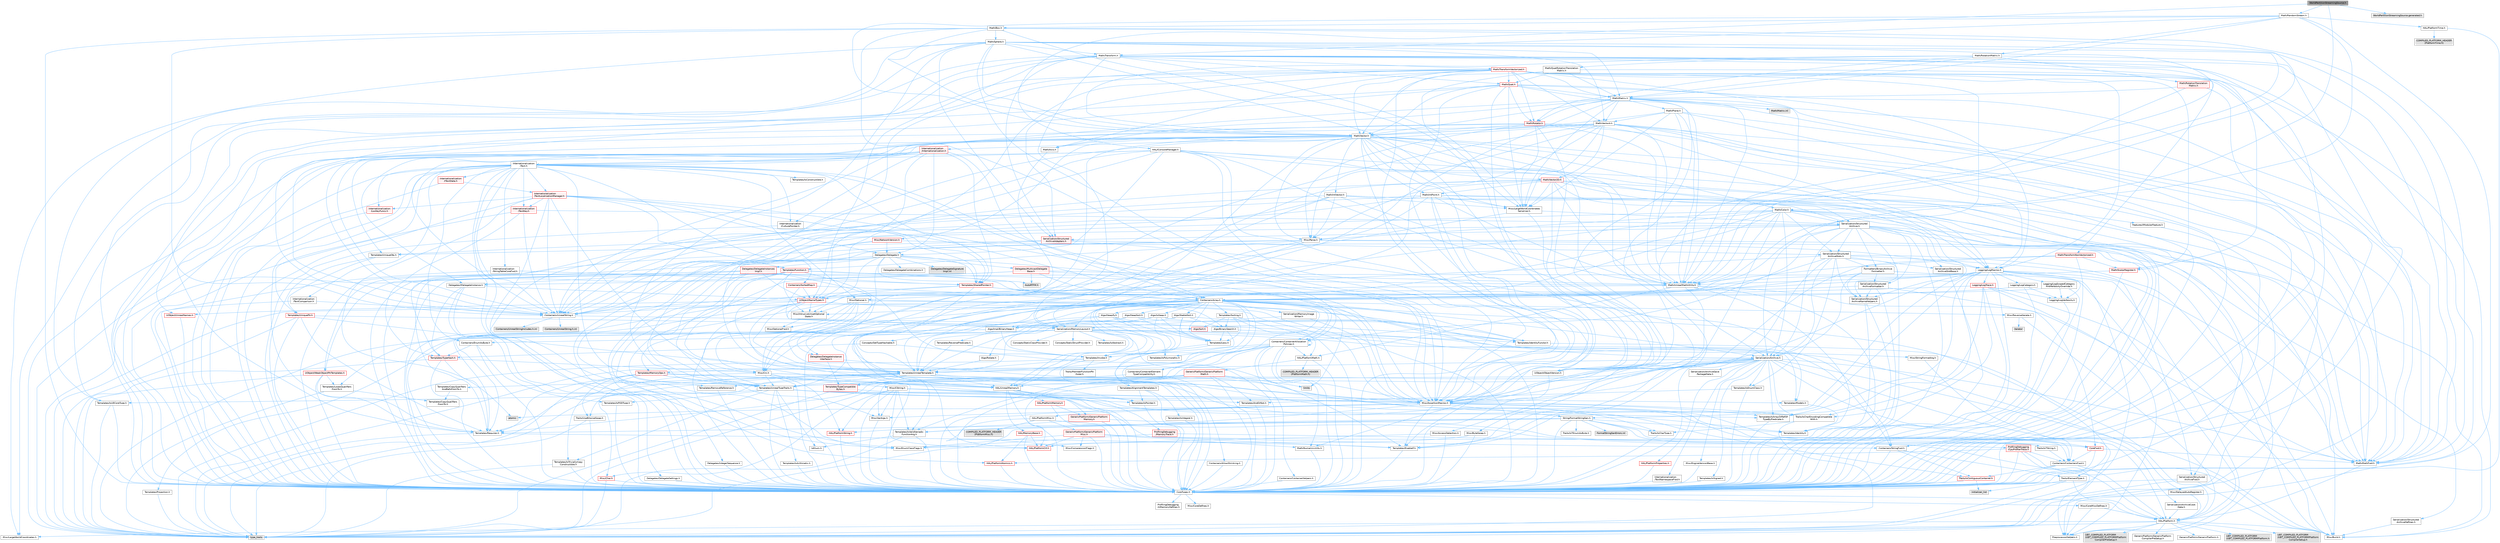 digraph "WorldPartitionStreamingSource.h"
{
 // INTERACTIVE_SVG=YES
 // LATEX_PDF_SIZE
  bgcolor="transparent";
  edge [fontname=Helvetica,fontsize=10,labelfontname=Helvetica,labelfontsize=10];
  node [fontname=Helvetica,fontsize=10,shape=box,height=0.2,width=0.4];
  Node1 [id="Node000001",label="WorldPartitionStreamingSource.h",height=0.2,width=0.4,color="gray40", fillcolor="grey60", style="filled", fontcolor="black",tooltip=" "];
  Node1 -> Node2 [id="edge1_Node000001_Node000002",color="steelblue1",style="solid",tooltip=" "];
  Node2 [id="Node000002",label="Math/Color.h",height=0.2,width=0.4,color="grey40", fillcolor="white", style="filled",URL="$dd/dac/Color_8h.html",tooltip=" "];
  Node2 -> Node3 [id="edge2_Node000002_Node000003",color="steelblue1",style="solid",tooltip=" "];
  Node3 [id="Node000003",label="Containers/Array.h",height=0.2,width=0.4,color="grey40", fillcolor="white", style="filled",URL="$df/dd0/Array_8h.html",tooltip=" "];
  Node3 -> Node4 [id="edge3_Node000003_Node000004",color="steelblue1",style="solid",tooltip=" "];
  Node4 [id="Node000004",label="CoreTypes.h",height=0.2,width=0.4,color="grey40", fillcolor="white", style="filled",URL="$dc/dec/CoreTypes_8h.html",tooltip=" "];
  Node4 -> Node5 [id="edge4_Node000004_Node000005",color="steelblue1",style="solid",tooltip=" "];
  Node5 [id="Node000005",label="HAL/Platform.h",height=0.2,width=0.4,color="grey40", fillcolor="white", style="filled",URL="$d9/dd0/Platform_8h.html",tooltip=" "];
  Node5 -> Node6 [id="edge5_Node000005_Node000006",color="steelblue1",style="solid",tooltip=" "];
  Node6 [id="Node000006",label="Misc/Build.h",height=0.2,width=0.4,color="grey40", fillcolor="white", style="filled",URL="$d3/dbb/Build_8h.html",tooltip=" "];
  Node5 -> Node7 [id="edge6_Node000005_Node000007",color="steelblue1",style="solid",tooltip=" "];
  Node7 [id="Node000007",label="Misc/LargeWorldCoordinates.h",height=0.2,width=0.4,color="grey40", fillcolor="white", style="filled",URL="$d2/dcb/LargeWorldCoordinates_8h.html",tooltip=" "];
  Node5 -> Node8 [id="edge7_Node000005_Node000008",color="steelblue1",style="solid",tooltip=" "];
  Node8 [id="Node000008",label="type_traits",height=0.2,width=0.4,color="grey60", fillcolor="#E0E0E0", style="filled",tooltip=" "];
  Node5 -> Node9 [id="edge8_Node000005_Node000009",color="steelblue1",style="solid",tooltip=" "];
  Node9 [id="Node000009",label="PreprocessorHelpers.h",height=0.2,width=0.4,color="grey40", fillcolor="white", style="filled",URL="$db/ddb/PreprocessorHelpers_8h.html",tooltip=" "];
  Node5 -> Node10 [id="edge9_Node000005_Node000010",color="steelblue1",style="solid",tooltip=" "];
  Node10 [id="Node000010",label="UBT_COMPILED_PLATFORM\l/UBT_COMPILED_PLATFORMPlatform\lCompilerPreSetup.h",height=0.2,width=0.4,color="grey60", fillcolor="#E0E0E0", style="filled",tooltip=" "];
  Node5 -> Node11 [id="edge10_Node000005_Node000011",color="steelblue1",style="solid",tooltip=" "];
  Node11 [id="Node000011",label="GenericPlatform/GenericPlatform\lCompilerPreSetup.h",height=0.2,width=0.4,color="grey40", fillcolor="white", style="filled",URL="$d9/dc8/GenericPlatformCompilerPreSetup_8h.html",tooltip=" "];
  Node5 -> Node12 [id="edge11_Node000005_Node000012",color="steelblue1",style="solid",tooltip=" "];
  Node12 [id="Node000012",label="GenericPlatform/GenericPlatform.h",height=0.2,width=0.4,color="grey40", fillcolor="white", style="filled",URL="$d6/d84/GenericPlatform_8h.html",tooltip=" "];
  Node5 -> Node13 [id="edge12_Node000005_Node000013",color="steelblue1",style="solid",tooltip=" "];
  Node13 [id="Node000013",label="UBT_COMPILED_PLATFORM\l/UBT_COMPILED_PLATFORMPlatform.h",height=0.2,width=0.4,color="grey60", fillcolor="#E0E0E0", style="filled",tooltip=" "];
  Node5 -> Node14 [id="edge13_Node000005_Node000014",color="steelblue1",style="solid",tooltip=" "];
  Node14 [id="Node000014",label="UBT_COMPILED_PLATFORM\l/UBT_COMPILED_PLATFORMPlatform\lCompilerSetup.h",height=0.2,width=0.4,color="grey60", fillcolor="#E0E0E0", style="filled",tooltip=" "];
  Node4 -> Node15 [id="edge14_Node000004_Node000015",color="steelblue1",style="solid",tooltip=" "];
  Node15 [id="Node000015",label="ProfilingDebugging\l/UMemoryDefines.h",height=0.2,width=0.4,color="grey40", fillcolor="white", style="filled",URL="$d2/da2/UMemoryDefines_8h.html",tooltip=" "];
  Node4 -> Node16 [id="edge15_Node000004_Node000016",color="steelblue1",style="solid",tooltip=" "];
  Node16 [id="Node000016",label="Misc/CoreMiscDefines.h",height=0.2,width=0.4,color="grey40", fillcolor="white", style="filled",URL="$da/d38/CoreMiscDefines_8h.html",tooltip=" "];
  Node16 -> Node5 [id="edge16_Node000016_Node000005",color="steelblue1",style="solid",tooltip=" "];
  Node16 -> Node9 [id="edge17_Node000016_Node000009",color="steelblue1",style="solid",tooltip=" "];
  Node4 -> Node17 [id="edge18_Node000004_Node000017",color="steelblue1",style="solid",tooltip=" "];
  Node17 [id="Node000017",label="Misc/CoreDefines.h",height=0.2,width=0.4,color="grey40", fillcolor="white", style="filled",URL="$d3/dd2/CoreDefines_8h.html",tooltip=" "];
  Node3 -> Node18 [id="edge19_Node000003_Node000018",color="steelblue1",style="solid",tooltip=" "];
  Node18 [id="Node000018",label="Misc/AssertionMacros.h",height=0.2,width=0.4,color="grey40", fillcolor="white", style="filled",URL="$d0/dfa/AssertionMacros_8h.html",tooltip=" "];
  Node18 -> Node4 [id="edge20_Node000018_Node000004",color="steelblue1",style="solid",tooltip=" "];
  Node18 -> Node5 [id="edge21_Node000018_Node000005",color="steelblue1",style="solid",tooltip=" "];
  Node18 -> Node19 [id="edge22_Node000018_Node000019",color="steelblue1",style="solid",tooltip=" "];
  Node19 [id="Node000019",label="HAL/PlatformMisc.h",height=0.2,width=0.4,color="grey40", fillcolor="white", style="filled",URL="$d0/df5/PlatformMisc_8h.html",tooltip=" "];
  Node19 -> Node4 [id="edge23_Node000019_Node000004",color="steelblue1",style="solid",tooltip=" "];
  Node19 -> Node20 [id="edge24_Node000019_Node000020",color="steelblue1",style="solid",tooltip=" "];
  Node20 [id="Node000020",label="GenericPlatform/GenericPlatform\lMisc.h",height=0.2,width=0.4,color="red", fillcolor="#FFF0F0", style="filled",URL="$db/d9a/GenericPlatformMisc_8h.html",tooltip=" "];
  Node20 -> Node21 [id="edge25_Node000020_Node000021",color="steelblue1",style="solid",tooltip=" "];
  Node21 [id="Node000021",label="Containers/StringFwd.h",height=0.2,width=0.4,color="grey40", fillcolor="white", style="filled",URL="$df/d37/StringFwd_8h.html",tooltip=" "];
  Node21 -> Node4 [id="edge26_Node000021_Node000004",color="steelblue1",style="solid",tooltip=" "];
  Node21 -> Node22 [id="edge27_Node000021_Node000022",color="steelblue1",style="solid",tooltip=" "];
  Node22 [id="Node000022",label="Traits/ElementType.h",height=0.2,width=0.4,color="grey40", fillcolor="white", style="filled",URL="$d5/d4f/ElementType_8h.html",tooltip=" "];
  Node22 -> Node5 [id="edge28_Node000022_Node000005",color="steelblue1",style="solid",tooltip=" "];
  Node22 -> Node23 [id="edge29_Node000022_Node000023",color="steelblue1",style="solid",tooltip=" "];
  Node23 [id="Node000023",label="initializer_list",height=0.2,width=0.4,color="grey60", fillcolor="#E0E0E0", style="filled",tooltip=" "];
  Node22 -> Node8 [id="edge30_Node000022_Node000008",color="steelblue1",style="solid",tooltip=" "];
  Node21 -> Node24 [id="edge31_Node000021_Node000024",color="steelblue1",style="solid",tooltip=" "];
  Node24 [id="Node000024",label="Traits/IsContiguousContainer.h",height=0.2,width=0.4,color="red", fillcolor="#FFF0F0", style="filled",URL="$d5/d3c/IsContiguousContainer_8h.html",tooltip=" "];
  Node24 -> Node4 [id="edge32_Node000024_Node000004",color="steelblue1",style="solid",tooltip=" "];
  Node24 -> Node23 [id="edge33_Node000024_Node000023",color="steelblue1",style="solid",tooltip=" "];
  Node20 -> Node26 [id="edge34_Node000020_Node000026",color="steelblue1",style="solid",tooltip=" "];
  Node26 [id="Node000026",label="CoreFwd.h",height=0.2,width=0.4,color="red", fillcolor="#FFF0F0", style="filled",URL="$d1/d1e/CoreFwd_8h.html",tooltip=" "];
  Node26 -> Node4 [id="edge35_Node000026_Node000004",color="steelblue1",style="solid",tooltip=" "];
  Node26 -> Node27 [id="edge36_Node000026_Node000027",color="steelblue1",style="solid",tooltip=" "];
  Node27 [id="Node000027",label="Containers/ContainersFwd.h",height=0.2,width=0.4,color="grey40", fillcolor="white", style="filled",URL="$d4/d0a/ContainersFwd_8h.html",tooltip=" "];
  Node27 -> Node5 [id="edge37_Node000027_Node000005",color="steelblue1",style="solid",tooltip=" "];
  Node27 -> Node4 [id="edge38_Node000027_Node000004",color="steelblue1",style="solid",tooltip=" "];
  Node27 -> Node24 [id="edge39_Node000027_Node000024",color="steelblue1",style="solid",tooltip=" "];
  Node26 -> Node28 [id="edge40_Node000026_Node000028",color="steelblue1",style="solid",tooltip=" "];
  Node28 [id="Node000028",label="Math/MathFwd.h",height=0.2,width=0.4,color="grey40", fillcolor="white", style="filled",URL="$d2/d10/MathFwd_8h.html",tooltip=" "];
  Node28 -> Node5 [id="edge41_Node000028_Node000005",color="steelblue1",style="solid",tooltip=" "];
  Node20 -> Node4 [id="edge42_Node000020_Node000004",color="steelblue1",style="solid",tooltip=" "];
  Node20 -> Node31 [id="edge43_Node000020_Node000031",color="steelblue1",style="solid",tooltip=" "];
  Node31 [id="Node000031",label="HAL/PlatformCrt.h",height=0.2,width=0.4,color="red", fillcolor="#FFF0F0", style="filled",URL="$d8/d75/PlatformCrt_8h.html",tooltip=" "];
  Node20 -> Node41 [id="edge44_Node000020_Node000041",color="steelblue1",style="solid",tooltip=" "];
  Node41 [id="Node000041",label="Math/NumericLimits.h",height=0.2,width=0.4,color="grey40", fillcolor="white", style="filled",URL="$df/d1b/NumericLimits_8h.html",tooltip=" "];
  Node41 -> Node4 [id="edge45_Node000041_Node000004",color="steelblue1",style="solid",tooltip=" "];
  Node20 -> Node42 [id="edge46_Node000020_Node000042",color="steelblue1",style="solid",tooltip=" "];
  Node42 [id="Node000042",label="Misc/CompressionFlags.h",height=0.2,width=0.4,color="grey40", fillcolor="white", style="filled",URL="$d9/d76/CompressionFlags_8h.html",tooltip=" "];
  Node20 -> Node43 [id="edge47_Node000020_Node000043",color="steelblue1",style="solid",tooltip=" "];
  Node43 [id="Node000043",label="Misc/EnumClassFlags.h",height=0.2,width=0.4,color="grey40", fillcolor="white", style="filled",URL="$d8/de7/EnumClassFlags_8h.html",tooltip=" "];
  Node19 -> Node46 [id="edge48_Node000019_Node000046",color="steelblue1",style="solid",tooltip=" "];
  Node46 [id="Node000046",label="COMPILED_PLATFORM_HEADER\l(PlatformMisc.h)",height=0.2,width=0.4,color="grey60", fillcolor="#E0E0E0", style="filled",tooltip=" "];
  Node19 -> Node47 [id="edge49_Node000019_Node000047",color="steelblue1",style="solid",tooltip=" "];
  Node47 [id="Node000047",label="ProfilingDebugging\l/CpuProfilerTrace.h",height=0.2,width=0.4,color="red", fillcolor="#FFF0F0", style="filled",URL="$da/dcb/CpuProfilerTrace_8h.html",tooltip=" "];
  Node47 -> Node4 [id="edge50_Node000047_Node000004",color="steelblue1",style="solid",tooltip=" "];
  Node47 -> Node27 [id="edge51_Node000047_Node000027",color="steelblue1",style="solid",tooltip=" "];
  Node47 -> Node48 [id="edge52_Node000047_Node000048",color="steelblue1",style="solid",tooltip=" "];
  Node48 [id="Node000048",label="HAL/PlatformAtomics.h",height=0.2,width=0.4,color="red", fillcolor="#FFF0F0", style="filled",URL="$d3/d36/PlatformAtomics_8h.html",tooltip=" "];
  Node48 -> Node4 [id="edge53_Node000048_Node000004",color="steelblue1",style="solid",tooltip=" "];
  Node47 -> Node9 [id="edge54_Node000047_Node000009",color="steelblue1",style="solid",tooltip=" "];
  Node47 -> Node6 [id="edge55_Node000047_Node000006",color="steelblue1",style="solid",tooltip=" "];
  Node18 -> Node9 [id="edge56_Node000018_Node000009",color="steelblue1",style="solid",tooltip=" "];
  Node18 -> Node55 [id="edge57_Node000018_Node000055",color="steelblue1",style="solid",tooltip=" "];
  Node55 [id="Node000055",label="Templates/EnableIf.h",height=0.2,width=0.4,color="grey40", fillcolor="white", style="filled",URL="$d7/d60/EnableIf_8h.html",tooltip=" "];
  Node55 -> Node4 [id="edge58_Node000055_Node000004",color="steelblue1",style="solid",tooltip=" "];
  Node18 -> Node56 [id="edge59_Node000018_Node000056",color="steelblue1",style="solid",tooltip=" "];
  Node56 [id="Node000056",label="Templates/IsArrayOrRefOf\lTypeByPredicate.h",height=0.2,width=0.4,color="grey40", fillcolor="white", style="filled",URL="$d6/da1/IsArrayOrRefOfTypeByPredicate_8h.html",tooltip=" "];
  Node56 -> Node4 [id="edge60_Node000056_Node000004",color="steelblue1",style="solid",tooltip=" "];
  Node18 -> Node57 [id="edge61_Node000018_Node000057",color="steelblue1",style="solid",tooltip=" "];
  Node57 [id="Node000057",label="Templates/IsValidVariadic\lFunctionArg.h",height=0.2,width=0.4,color="grey40", fillcolor="white", style="filled",URL="$d0/dc8/IsValidVariadicFunctionArg_8h.html",tooltip=" "];
  Node57 -> Node4 [id="edge62_Node000057_Node000004",color="steelblue1",style="solid",tooltip=" "];
  Node57 -> Node58 [id="edge63_Node000057_Node000058",color="steelblue1",style="solid",tooltip=" "];
  Node58 [id="Node000058",label="IsEnum.h",height=0.2,width=0.4,color="grey40", fillcolor="white", style="filled",URL="$d4/de5/IsEnum_8h.html",tooltip=" "];
  Node57 -> Node8 [id="edge64_Node000057_Node000008",color="steelblue1",style="solid",tooltip=" "];
  Node18 -> Node59 [id="edge65_Node000018_Node000059",color="steelblue1",style="solid",tooltip=" "];
  Node59 [id="Node000059",label="Traits/IsCharEncodingCompatible\lWith.h",height=0.2,width=0.4,color="grey40", fillcolor="white", style="filled",URL="$df/dd1/IsCharEncodingCompatibleWith_8h.html",tooltip=" "];
  Node59 -> Node8 [id="edge66_Node000059_Node000008",color="steelblue1",style="solid",tooltip=" "];
  Node59 -> Node60 [id="edge67_Node000059_Node000060",color="steelblue1",style="solid",tooltip=" "];
  Node60 [id="Node000060",label="Traits/IsCharType.h",height=0.2,width=0.4,color="grey40", fillcolor="white", style="filled",URL="$db/d51/IsCharType_8h.html",tooltip=" "];
  Node60 -> Node4 [id="edge68_Node000060_Node000004",color="steelblue1",style="solid",tooltip=" "];
  Node18 -> Node61 [id="edge69_Node000018_Node000061",color="steelblue1",style="solid",tooltip=" "];
  Node61 [id="Node000061",label="Misc/VarArgs.h",height=0.2,width=0.4,color="grey40", fillcolor="white", style="filled",URL="$d5/d6f/VarArgs_8h.html",tooltip=" "];
  Node61 -> Node4 [id="edge70_Node000061_Node000004",color="steelblue1",style="solid",tooltip=" "];
  Node18 -> Node62 [id="edge71_Node000018_Node000062",color="steelblue1",style="solid",tooltip=" "];
  Node62 [id="Node000062",label="String/FormatStringSan.h",height=0.2,width=0.4,color="grey40", fillcolor="white", style="filled",URL="$d3/d8b/FormatStringSan_8h.html",tooltip=" "];
  Node62 -> Node8 [id="edge72_Node000062_Node000008",color="steelblue1",style="solid",tooltip=" "];
  Node62 -> Node4 [id="edge73_Node000062_Node000004",color="steelblue1",style="solid",tooltip=" "];
  Node62 -> Node63 [id="edge74_Node000062_Node000063",color="steelblue1",style="solid",tooltip=" "];
  Node63 [id="Node000063",label="Templates/Requires.h",height=0.2,width=0.4,color="grey40", fillcolor="white", style="filled",URL="$dc/d96/Requires_8h.html",tooltip=" "];
  Node63 -> Node55 [id="edge75_Node000063_Node000055",color="steelblue1",style="solid",tooltip=" "];
  Node63 -> Node8 [id="edge76_Node000063_Node000008",color="steelblue1",style="solid",tooltip=" "];
  Node62 -> Node64 [id="edge77_Node000062_Node000064",color="steelblue1",style="solid",tooltip=" "];
  Node64 [id="Node000064",label="Templates/Identity.h",height=0.2,width=0.4,color="grey40", fillcolor="white", style="filled",URL="$d0/dd5/Identity_8h.html",tooltip=" "];
  Node62 -> Node57 [id="edge78_Node000062_Node000057",color="steelblue1",style="solid",tooltip=" "];
  Node62 -> Node60 [id="edge79_Node000062_Node000060",color="steelblue1",style="solid",tooltip=" "];
  Node62 -> Node65 [id="edge80_Node000062_Node000065",color="steelblue1",style="solid",tooltip=" "];
  Node65 [id="Node000065",label="Traits/IsTEnumAsByte.h",height=0.2,width=0.4,color="grey40", fillcolor="white", style="filled",URL="$d1/de6/IsTEnumAsByte_8h.html",tooltip=" "];
  Node62 -> Node66 [id="edge81_Node000062_Node000066",color="steelblue1",style="solid",tooltip=" "];
  Node66 [id="Node000066",label="Traits/IsTString.h",height=0.2,width=0.4,color="grey40", fillcolor="white", style="filled",URL="$d0/df8/IsTString_8h.html",tooltip=" "];
  Node66 -> Node27 [id="edge82_Node000066_Node000027",color="steelblue1",style="solid",tooltip=" "];
  Node62 -> Node27 [id="edge83_Node000062_Node000027",color="steelblue1",style="solid",tooltip=" "];
  Node62 -> Node67 [id="edge84_Node000062_Node000067",color="steelblue1",style="solid",tooltip=" "];
  Node67 [id="Node000067",label="FormatStringSanErrors.inl",height=0.2,width=0.4,color="grey60", fillcolor="#E0E0E0", style="filled",tooltip=" "];
  Node18 -> Node68 [id="edge85_Node000018_Node000068",color="steelblue1",style="solid",tooltip=" "];
  Node68 [id="Node000068",label="atomic",height=0.2,width=0.4,color="grey60", fillcolor="#E0E0E0", style="filled",tooltip=" "];
  Node3 -> Node69 [id="edge86_Node000003_Node000069",color="steelblue1",style="solid",tooltip=" "];
  Node69 [id="Node000069",label="Misc/IntrusiveUnsetOptional\lState.h",height=0.2,width=0.4,color="grey40", fillcolor="white", style="filled",URL="$d2/d0a/IntrusiveUnsetOptionalState_8h.html",tooltip=" "];
  Node69 -> Node70 [id="edge87_Node000069_Node000070",color="steelblue1",style="solid",tooltip=" "];
  Node70 [id="Node000070",label="Misc/OptionalFwd.h",height=0.2,width=0.4,color="grey40", fillcolor="white", style="filled",URL="$dc/d50/OptionalFwd_8h.html",tooltip=" "];
  Node3 -> Node71 [id="edge88_Node000003_Node000071",color="steelblue1",style="solid",tooltip=" "];
  Node71 [id="Node000071",label="Misc/ReverseIterate.h",height=0.2,width=0.4,color="grey40", fillcolor="white", style="filled",URL="$db/de3/ReverseIterate_8h.html",tooltip=" "];
  Node71 -> Node5 [id="edge89_Node000071_Node000005",color="steelblue1",style="solid",tooltip=" "];
  Node71 -> Node72 [id="edge90_Node000071_Node000072",color="steelblue1",style="solid",tooltip=" "];
  Node72 [id="Node000072",label="iterator",height=0.2,width=0.4,color="grey60", fillcolor="#E0E0E0", style="filled",tooltip=" "];
  Node3 -> Node73 [id="edge91_Node000003_Node000073",color="steelblue1",style="solid",tooltip=" "];
  Node73 [id="Node000073",label="HAL/UnrealMemory.h",height=0.2,width=0.4,color="grey40", fillcolor="white", style="filled",URL="$d9/d96/UnrealMemory_8h.html",tooltip=" "];
  Node73 -> Node4 [id="edge92_Node000073_Node000004",color="steelblue1",style="solid",tooltip=" "];
  Node73 -> Node74 [id="edge93_Node000073_Node000074",color="steelblue1",style="solid",tooltip=" "];
  Node74 [id="Node000074",label="GenericPlatform/GenericPlatform\lMemory.h",height=0.2,width=0.4,color="red", fillcolor="#FFF0F0", style="filled",URL="$dd/d22/GenericPlatformMemory_8h.html",tooltip=" "];
  Node74 -> Node26 [id="edge94_Node000074_Node000026",color="steelblue1",style="solid",tooltip=" "];
  Node74 -> Node4 [id="edge95_Node000074_Node000004",color="steelblue1",style="solid",tooltip=" "];
  Node74 -> Node75 [id="edge96_Node000074_Node000075",color="steelblue1",style="solid",tooltip=" "];
  Node75 [id="Node000075",label="HAL/PlatformString.h",height=0.2,width=0.4,color="red", fillcolor="#FFF0F0", style="filled",URL="$db/db5/PlatformString_8h.html",tooltip=" "];
  Node75 -> Node4 [id="edge97_Node000075_Node000004",color="steelblue1",style="solid",tooltip=" "];
  Node73 -> Node77 [id="edge98_Node000073_Node000077",color="steelblue1",style="solid",tooltip=" "];
  Node77 [id="Node000077",label="HAL/MemoryBase.h",height=0.2,width=0.4,color="red", fillcolor="#FFF0F0", style="filled",URL="$d6/d9f/MemoryBase_8h.html",tooltip=" "];
  Node77 -> Node4 [id="edge99_Node000077_Node000004",color="steelblue1",style="solid",tooltip=" "];
  Node77 -> Node48 [id="edge100_Node000077_Node000048",color="steelblue1",style="solid",tooltip=" "];
  Node77 -> Node31 [id="edge101_Node000077_Node000031",color="steelblue1",style="solid",tooltip=" "];
  Node73 -> Node90 [id="edge102_Node000073_Node000090",color="steelblue1",style="solid",tooltip=" "];
  Node90 [id="Node000090",label="HAL/PlatformMemory.h",height=0.2,width=0.4,color="red", fillcolor="#FFF0F0", style="filled",URL="$de/d68/PlatformMemory_8h.html",tooltip=" "];
  Node90 -> Node4 [id="edge103_Node000090_Node000004",color="steelblue1",style="solid",tooltip=" "];
  Node90 -> Node74 [id="edge104_Node000090_Node000074",color="steelblue1",style="solid",tooltip=" "];
  Node73 -> Node92 [id="edge105_Node000073_Node000092",color="steelblue1",style="solid",tooltip=" "];
  Node92 [id="Node000092",label="ProfilingDebugging\l/MemoryTrace.h",height=0.2,width=0.4,color="red", fillcolor="#FFF0F0", style="filled",URL="$da/dd7/MemoryTrace_8h.html",tooltip=" "];
  Node92 -> Node5 [id="edge106_Node000092_Node000005",color="steelblue1",style="solid",tooltip=" "];
  Node92 -> Node43 [id="edge107_Node000092_Node000043",color="steelblue1",style="solid",tooltip=" "];
  Node73 -> Node93 [id="edge108_Node000073_Node000093",color="steelblue1",style="solid",tooltip=" "];
  Node93 [id="Node000093",label="Templates/IsPointer.h",height=0.2,width=0.4,color="grey40", fillcolor="white", style="filled",URL="$d7/d05/IsPointer_8h.html",tooltip=" "];
  Node93 -> Node4 [id="edge109_Node000093_Node000004",color="steelblue1",style="solid",tooltip=" "];
  Node3 -> Node94 [id="edge110_Node000003_Node000094",color="steelblue1",style="solid",tooltip=" "];
  Node94 [id="Node000094",label="Templates/UnrealTypeTraits.h",height=0.2,width=0.4,color="grey40", fillcolor="white", style="filled",URL="$d2/d2d/UnrealTypeTraits_8h.html",tooltip=" "];
  Node94 -> Node4 [id="edge111_Node000094_Node000004",color="steelblue1",style="solid",tooltip=" "];
  Node94 -> Node93 [id="edge112_Node000094_Node000093",color="steelblue1",style="solid",tooltip=" "];
  Node94 -> Node18 [id="edge113_Node000094_Node000018",color="steelblue1",style="solid",tooltip=" "];
  Node94 -> Node86 [id="edge114_Node000094_Node000086",color="steelblue1",style="solid",tooltip=" "];
  Node86 [id="Node000086",label="Templates/AndOrNot.h",height=0.2,width=0.4,color="grey40", fillcolor="white", style="filled",URL="$db/d0a/AndOrNot_8h.html",tooltip=" "];
  Node86 -> Node4 [id="edge115_Node000086_Node000004",color="steelblue1",style="solid",tooltip=" "];
  Node94 -> Node55 [id="edge116_Node000094_Node000055",color="steelblue1",style="solid",tooltip=" "];
  Node94 -> Node95 [id="edge117_Node000094_Node000095",color="steelblue1",style="solid",tooltip=" "];
  Node95 [id="Node000095",label="Templates/IsArithmetic.h",height=0.2,width=0.4,color="grey40", fillcolor="white", style="filled",URL="$d2/d5d/IsArithmetic_8h.html",tooltip=" "];
  Node95 -> Node4 [id="edge118_Node000095_Node000004",color="steelblue1",style="solid",tooltip=" "];
  Node94 -> Node58 [id="edge119_Node000094_Node000058",color="steelblue1",style="solid",tooltip=" "];
  Node94 -> Node96 [id="edge120_Node000094_Node000096",color="steelblue1",style="solid",tooltip=" "];
  Node96 [id="Node000096",label="Templates/Models.h",height=0.2,width=0.4,color="grey40", fillcolor="white", style="filled",URL="$d3/d0c/Models_8h.html",tooltip=" "];
  Node96 -> Node64 [id="edge121_Node000096_Node000064",color="steelblue1",style="solid",tooltip=" "];
  Node94 -> Node97 [id="edge122_Node000094_Node000097",color="steelblue1",style="solid",tooltip=" "];
  Node97 [id="Node000097",label="Templates/IsPODType.h",height=0.2,width=0.4,color="grey40", fillcolor="white", style="filled",URL="$d7/db1/IsPODType_8h.html",tooltip=" "];
  Node97 -> Node4 [id="edge123_Node000097_Node000004",color="steelblue1",style="solid",tooltip=" "];
  Node94 -> Node98 [id="edge124_Node000094_Node000098",color="steelblue1",style="solid",tooltip=" "];
  Node98 [id="Node000098",label="Templates/IsUECoreType.h",height=0.2,width=0.4,color="grey40", fillcolor="white", style="filled",URL="$d1/db8/IsUECoreType_8h.html",tooltip=" "];
  Node98 -> Node4 [id="edge125_Node000098_Node000004",color="steelblue1",style="solid",tooltip=" "];
  Node98 -> Node8 [id="edge126_Node000098_Node000008",color="steelblue1",style="solid",tooltip=" "];
  Node94 -> Node87 [id="edge127_Node000094_Node000087",color="steelblue1",style="solid",tooltip=" "];
  Node87 [id="Node000087",label="Templates/IsTriviallyCopy\lConstructible.h",height=0.2,width=0.4,color="grey40", fillcolor="white", style="filled",URL="$d3/d78/IsTriviallyCopyConstructible_8h.html",tooltip=" "];
  Node87 -> Node4 [id="edge128_Node000087_Node000004",color="steelblue1",style="solid",tooltip=" "];
  Node87 -> Node8 [id="edge129_Node000087_Node000008",color="steelblue1",style="solid",tooltip=" "];
  Node3 -> Node99 [id="edge130_Node000003_Node000099",color="steelblue1",style="solid",tooltip=" "];
  Node99 [id="Node000099",label="Templates/UnrealTemplate.h",height=0.2,width=0.4,color="grey40", fillcolor="white", style="filled",URL="$d4/d24/UnrealTemplate_8h.html",tooltip=" "];
  Node99 -> Node4 [id="edge131_Node000099_Node000004",color="steelblue1",style="solid",tooltip=" "];
  Node99 -> Node93 [id="edge132_Node000099_Node000093",color="steelblue1",style="solid",tooltip=" "];
  Node99 -> Node73 [id="edge133_Node000099_Node000073",color="steelblue1",style="solid",tooltip=" "];
  Node99 -> Node100 [id="edge134_Node000099_Node000100",color="steelblue1",style="solid",tooltip=" "];
  Node100 [id="Node000100",label="Templates/CopyQualifiers\lAndRefsFromTo.h",height=0.2,width=0.4,color="grey40", fillcolor="white", style="filled",URL="$d3/db3/CopyQualifiersAndRefsFromTo_8h.html",tooltip=" "];
  Node100 -> Node101 [id="edge135_Node000100_Node000101",color="steelblue1",style="solid",tooltip=" "];
  Node101 [id="Node000101",label="Templates/CopyQualifiers\lFromTo.h",height=0.2,width=0.4,color="grey40", fillcolor="white", style="filled",URL="$d5/db4/CopyQualifiersFromTo_8h.html",tooltip=" "];
  Node99 -> Node94 [id="edge136_Node000099_Node000094",color="steelblue1",style="solid",tooltip=" "];
  Node99 -> Node102 [id="edge137_Node000099_Node000102",color="steelblue1",style="solid",tooltip=" "];
  Node102 [id="Node000102",label="Templates/RemoveReference.h",height=0.2,width=0.4,color="grey40", fillcolor="white", style="filled",URL="$da/dbe/RemoveReference_8h.html",tooltip=" "];
  Node102 -> Node4 [id="edge138_Node000102_Node000004",color="steelblue1",style="solid",tooltip=" "];
  Node99 -> Node63 [id="edge139_Node000099_Node000063",color="steelblue1",style="solid",tooltip=" "];
  Node99 -> Node103 [id="edge140_Node000099_Node000103",color="steelblue1",style="solid",tooltip=" "];
  Node103 [id="Node000103",label="Templates/TypeCompatible\lBytes.h",height=0.2,width=0.4,color="red", fillcolor="#FFF0F0", style="filled",URL="$df/d0a/TypeCompatibleBytes_8h.html",tooltip=" "];
  Node103 -> Node4 [id="edge141_Node000103_Node000004",color="steelblue1",style="solid",tooltip=" "];
  Node103 -> Node8 [id="edge142_Node000103_Node000008",color="steelblue1",style="solid",tooltip=" "];
  Node99 -> Node64 [id="edge143_Node000099_Node000064",color="steelblue1",style="solid",tooltip=" "];
  Node99 -> Node24 [id="edge144_Node000099_Node000024",color="steelblue1",style="solid",tooltip=" "];
  Node99 -> Node104 [id="edge145_Node000099_Node000104",color="steelblue1",style="solid",tooltip=" "];
  Node104 [id="Node000104",label="Traits/UseBitwiseSwap.h",height=0.2,width=0.4,color="grey40", fillcolor="white", style="filled",URL="$db/df3/UseBitwiseSwap_8h.html",tooltip=" "];
  Node104 -> Node4 [id="edge146_Node000104_Node000004",color="steelblue1",style="solid",tooltip=" "];
  Node104 -> Node8 [id="edge147_Node000104_Node000008",color="steelblue1",style="solid",tooltip=" "];
  Node99 -> Node8 [id="edge148_Node000099_Node000008",color="steelblue1",style="solid",tooltip=" "];
  Node3 -> Node105 [id="edge149_Node000003_Node000105",color="steelblue1",style="solid",tooltip=" "];
  Node105 [id="Node000105",label="Containers/AllowShrinking.h",height=0.2,width=0.4,color="grey40", fillcolor="white", style="filled",URL="$d7/d1a/AllowShrinking_8h.html",tooltip=" "];
  Node105 -> Node4 [id="edge150_Node000105_Node000004",color="steelblue1",style="solid",tooltip=" "];
  Node3 -> Node106 [id="edge151_Node000003_Node000106",color="steelblue1",style="solid",tooltip=" "];
  Node106 [id="Node000106",label="Containers/ContainerAllocation\lPolicies.h",height=0.2,width=0.4,color="grey40", fillcolor="white", style="filled",URL="$d7/dff/ContainerAllocationPolicies_8h.html",tooltip=" "];
  Node106 -> Node4 [id="edge152_Node000106_Node000004",color="steelblue1",style="solid",tooltip=" "];
  Node106 -> Node107 [id="edge153_Node000106_Node000107",color="steelblue1",style="solid",tooltip=" "];
  Node107 [id="Node000107",label="Containers/ContainerHelpers.h",height=0.2,width=0.4,color="grey40", fillcolor="white", style="filled",URL="$d7/d33/ContainerHelpers_8h.html",tooltip=" "];
  Node107 -> Node4 [id="edge154_Node000107_Node000004",color="steelblue1",style="solid",tooltip=" "];
  Node106 -> Node106 [id="edge155_Node000106_Node000106",color="steelblue1",style="solid",tooltip=" "];
  Node106 -> Node108 [id="edge156_Node000106_Node000108",color="steelblue1",style="solid",tooltip=" "];
  Node108 [id="Node000108",label="HAL/PlatformMath.h",height=0.2,width=0.4,color="grey40", fillcolor="white", style="filled",URL="$dc/d53/PlatformMath_8h.html",tooltip=" "];
  Node108 -> Node4 [id="edge157_Node000108_Node000004",color="steelblue1",style="solid",tooltip=" "];
  Node108 -> Node109 [id="edge158_Node000108_Node000109",color="steelblue1",style="solid",tooltip=" "];
  Node109 [id="Node000109",label="GenericPlatform/GenericPlatform\lMath.h",height=0.2,width=0.4,color="red", fillcolor="#FFF0F0", style="filled",URL="$d5/d79/GenericPlatformMath_8h.html",tooltip=" "];
  Node109 -> Node4 [id="edge159_Node000109_Node000004",color="steelblue1",style="solid",tooltip=" "];
  Node109 -> Node27 [id="edge160_Node000109_Node000027",color="steelblue1",style="solid",tooltip=" "];
  Node109 -> Node31 [id="edge161_Node000109_Node000031",color="steelblue1",style="solid",tooltip=" "];
  Node109 -> Node86 [id="edge162_Node000109_Node000086",color="steelblue1",style="solid",tooltip=" "];
  Node109 -> Node94 [id="edge163_Node000109_Node000094",color="steelblue1",style="solid",tooltip=" "];
  Node109 -> Node63 [id="edge164_Node000109_Node000063",color="steelblue1",style="solid",tooltip=" "];
  Node109 -> Node103 [id="edge165_Node000109_Node000103",color="steelblue1",style="solid",tooltip=" "];
  Node109 -> Node114 [id="edge166_Node000109_Node000114",color="steelblue1",style="solid",tooltip=" "];
  Node114 [id="Node000114",label="limits",height=0.2,width=0.4,color="grey60", fillcolor="#E0E0E0", style="filled",tooltip=" "];
  Node109 -> Node8 [id="edge167_Node000109_Node000008",color="steelblue1",style="solid",tooltip=" "];
  Node108 -> Node115 [id="edge168_Node000108_Node000115",color="steelblue1",style="solid",tooltip=" "];
  Node115 [id="Node000115",label="COMPILED_PLATFORM_HEADER\l(PlatformMath.h)",height=0.2,width=0.4,color="grey60", fillcolor="#E0E0E0", style="filled",tooltip=" "];
  Node106 -> Node73 [id="edge169_Node000106_Node000073",color="steelblue1",style="solid",tooltip=" "];
  Node106 -> Node41 [id="edge170_Node000106_Node000041",color="steelblue1",style="solid",tooltip=" "];
  Node106 -> Node18 [id="edge171_Node000106_Node000018",color="steelblue1",style="solid",tooltip=" "];
  Node106 -> Node116 [id="edge172_Node000106_Node000116",color="steelblue1",style="solid",tooltip=" "];
  Node116 [id="Node000116",label="Templates/IsPolymorphic.h",height=0.2,width=0.4,color="grey40", fillcolor="white", style="filled",URL="$dc/d20/IsPolymorphic_8h.html",tooltip=" "];
  Node106 -> Node117 [id="edge173_Node000106_Node000117",color="steelblue1",style="solid",tooltip=" "];
  Node117 [id="Node000117",label="Templates/MemoryOps.h",height=0.2,width=0.4,color="red", fillcolor="#FFF0F0", style="filled",URL="$db/dea/MemoryOps_8h.html",tooltip=" "];
  Node117 -> Node4 [id="edge174_Node000117_Node000004",color="steelblue1",style="solid",tooltip=" "];
  Node117 -> Node73 [id="edge175_Node000117_Node000073",color="steelblue1",style="solid",tooltip=" "];
  Node117 -> Node87 [id="edge176_Node000117_Node000087",color="steelblue1",style="solid",tooltip=" "];
  Node117 -> Node63 [id="edge177_Node000117_Node000063",color="steelblue1",style="solid",tooltip=" "];
  Node117 -> Node94 [id="edge178_Node000117_Node000094",color="steelblue1",style="solid",tooltip=" "];
  Node117 -> Node104 [id="edge179_Node000117_Node000104",color="steelblue1",style="solid",tooltip=" "];
  Node117 -> Node8 [id="edge180_Node000117_Node000008",color="steelblue1",style="solid",tooltip=" "];
  Node106 -> Node103 [id="edge181_Node000106_Node000103",color="steelblue1",style="solid",tooltip=" "];
  Node106 -> Node8 [id="edge182_Node000106_Node000008",color="steelblue1",style="solid",tooltip=" "];
  Node3 -> Node118 [id="edge183_Node000003_Node000118",color="steelblue1",style="solid",tooltip=" "];
  Node118 [id="Node000118",label="Containers/ContainerElement\lTypeCompatibility.h",height=0.2,width=0.4,color="grey40", fillcolor="white", style="filled",URL="$df/ddf/ContainerElementTypeCompatibility_8h.html",tooltip=" "];
  Node118 -> Node4 [id="edge184_Node000118_Node000004",color="steelblue1",style="solid",tooltip=" "];
  Node118 -> Node94 [id="edge185_Node000118_Node000094",color="steelblue1",style="solid",tooltip=" "];
  Node3 -> Node119 [id="edge186_Node000003_Node000119",color="steelblue1",style="solid",tooltip=" "];
  Node119 [id="Node000119",label="Serialization/Archive.h",height=0.2,width=0.4,color="grey40", fillcolor="white", style="filled",URL="$d7/d3b/Archive_8h.html",tooltip=" "];
  Node119 -> Node26 [id="edge187_Node000119_Node000026",color="steelblue1",style="solid",tooltip=" "];
  Node119 -> Node4 [id="edge188_Node000119_Node000004",color="steelblue1",style="solid",tooltip=" "];
  Node119 -> Node120 [id="edge189_Node000119_Node000120",color="steelblue1",style="solid",tooltip=" "];
  Node120 [id="Node000120",label="HAL/PlatformProperties.h",height=0.2,width=0.4,color="red", fillcolor="#FFF0F0", style="filled",URL="$d9/db0/PlatformProperties_8h.html",tooltip=" "];
  Node120 -> Node4 [id="edge190_Node000120_Node000004",color="steelblue1",style="solid",tooltip=" "];
  Node119 -> Node123 [id="edge191_Node000119_Node000123",color="steelblue1",style="solid",tooltip=" "];
  Node123 [id="Node000123",label="Internationalization\l/TextNamespaceFwd.h",height=0.2,width=0.4,color="grey40", fillcolor="white", style="filled",URL="$d8/d97/TextNamespaceFwd_8h.html",tooltip=" "];
  Node123 -> Node4 [id="edge192_Node000123_Node000004",color="steelblue1",style="solid",tooltip=" "];
  Node119 -> Node28 [id="edge193_Node000119_Node000028",color="steelblue1",style="solid",tooltip=" "];
  Node119 -> Node18 [id="edge194_Node000119_Node000018",color="steelblue1",style="solid",tooltip=" "];
  Node119 -> Node6 [id="edge195_Node000119_Node000006",color="steelblue1",style="solid",tooltip=" "];
  Node119 -> Node42 [id="edge196_Node000119_Node000042",color="steelblue1",style="solid",tooltip=" "];
  Node119 -> Node124 [id="edge197_Node000119_Node000124",color="steelblue1",style="solid",tooltip=" "];
  Node124 [id="Node000124",label="Misc/EngineVersionBase.h",height=0.2,width=0.4,color="grey40", fillcolor="white", style="filled",URL="$d5/d2b/EngineVersionBase_8h.html",tooltip=" "];
  Node124 -> Node4 [id="edge198_Node000124_Node000004",color="steelblue1",style="solid",tooltip=" "];
  Node119 -> Node61 [id="edge199_Node000119_Node000061",color="steelblue1",style="solid",tooltip=" "];
  Node119 -> Node125 [id="edge200_Node000119_Node000125",color="steelblue1",style="solid",tooltip=" "];
  Node125 [id="Node000125",label="Serialization/ArchiveCook\lData.h",height=0.2,width=0.4,color="grey40", fillcolor="white", style="filled",URL="$dc/db6/ArchiveCookData_8h.html",tooltip=" "];
  Node125 -> Node5 [id="edge201_Node000125_Node000005",color="steelblue1",style="solid",tooltip=" "];
  Node119 -> Node126 [id="edge202_Node000119_Node000126",color="steelblue1",style="solid",tooltip=" "];
  Node126 [id="Node000126",label="Serialization/ArchiveSave\lPackageData.h",height=0.2,width=0.4,color="grey40", fillcolor="white", style="filled",URL="$d1/d37/ArchiveSavePackageData_8h.html",tooltip=" "];
  Node119 -> Node55 [id="edge203_Node000119_Node000055",color="steelblue1",style="solid",tooltip=" "];
  Node119 -> Node56 [id="edge204_Node000119_Node000056",color="steelblue1",style="solid",tooltip=" "];
  Node119 -> Node127 [id="edge205_Node000119_Node000127",color="steelblue1",style="solid",tooltip=" "];
  Node127 [id="Node000127",label="Templates/IsEnumClass.h",height=0.2,width=0.4,color="grey40", fillcolor="white", style="filled",URL="$d7/d15/IsEnumClass_8h.html",tooltip=" "];
  Node127 -> Node4 [id="edge206_Node000127_Node000004",color="steelblue1",style="solid",tooltip=" "];
  Node127 -> Node86 [id="edge207_Node000127_Node000086",color="steelblue1",style="solid",tooltip=" "];
  Node119 -> Node113 [id="edge208_Node000119_Node000113",color="steelblue1",style="solid",tooltip=" "];
  Node113 [id="Node000113",label="Templates/IsSigned.h",height=0.2,width=0.4,color="grey40", fillcolor="white", style="filled",URL="$d8/dd8/IsSigned_8h.html",tooltip=" "];
  Node113 -> Node4 [id="edge209_Node000113_Node000004",color="steelblue1",style="solid",tooltip=" "];
  Node119 -> Node57 [id="edge210_Node000119_Node000057",color="steelblue1",style="solid",tooltip=" "];
  Node119 -> Node99 [id="edge211_Node000119_Node000099",color="steelblue1",style="solid",tooltip=" "];
  Node119 -> Node59 [id="edge212_Node000119_Node000059",color="steelblue1",style="solid",tooltip=" "];
  Node119 -> Node128 [id="edge213_Node000119_Node000128",color="steelblue1",style="solid",tooltip=" "];
  Node128 [id="Node000128",label="UObject/ObjectVersion.h",height=0.2,width=0.4,color="grey40", fillcolor="white", style="filled",URL="$da/d63/ObjectVersion_8h.html",tooltip=" "];
  Node128 -> Node4 [id="edge214_Node000128_Node000004",color="steelblue1",style="solid",tooltip=" "];
  Node3 -> Node129 [id="edge215_Node000003_Node000129",color="steelblue1",style="solid",tooltip=" "];
  Node129 [id="Node000129",label="Serialization/MemoryImage\lWriter.h",height=0.2,width=0.4,color="grey40", fillcolor="white", style="filled",URL="$d0/d08/MemoryImageWriter_8h.html",tooltip=" "];
  Node129 -> Node4 [id="edge216_Node000129_Node000004",color="steelblue1",style="solid",tooltip=" "];
  Node129 -> Node130 [id="edge217_Node000129_Node000130",color="steelblue1",style="solid",tooltip=" "];
  Node130 [id="Node000130",label="Serialization/MemoryLayout.h",height=0.2,width=0.4,color="grey40", fillcolor="white", style="filled",URL="$d7/d66/MemoryLayout_8h.html",tooltip=" "];
  Node130 -> Node131 [id="edge218_Node000130_Node000131",color="steelblue1",style="solid",tooltip=" "];
  Node131 [id="Node000131",label="Concepts/StaticClassProvider.h",height=0.2,width=0.4,color="grey40", fillcolor="white", style="filled",URL="$dd/d83/StaticClassProvider_8h.html",tooltip=" "];
  Node130 -> Node132 [id="edge219_Node000130_Node000132",color="steelblue1",style="solid",tooltip=" "];
  Node132 [id="Node000132",label="Concepts/StaticStructProvider.h",height=0.2,width=0.4,color="grey40", fillcolor="white", style="filled",URL="$d5/d77/StaticStructProvider_8h.html",tooltip=" "];
  Node130 -> Node133 [id="edge220_Node000130_Node000133",color="steelblue1",style="solid",tooltip=" "];
  Node133 [id="Node000133",label="Containers/EnumAsByte.h",height=0.2,width=0.4,color="grey40", fillcolor="white", style="filled",URL="$d6/d9a/EnumAsByte_8h.html",tooltip=" "];
  Node133 -> Node4 [id="edge221_Node000133_Node000004",color="steelblue1",style="solid",tooltip=" "];
  Node133 -> Node97 [id="edge222_Node000133_Node000097",color="steelblue1",style="solid",tooltip=" "];
  Node133 -> Node134 [id="edge223_Node000133_Node000134",color="steelblue1",style="solid",tooltip=" "];
  Node134 [id="Node000134",label="Templates/TypeHash.h",height=0.2,width=0.4,color="red", fillcolor="#FFF0F0", style="filled",URL="$d1/d62/TypeHash_8h.html",tooltip=" "];
  Node134 -> Node4 [id="edge224_Node000134_Node000004",color="steelblue1",style="solid",tooltip=" "];
  Node134 -> Node63 [id="edge225_Node000134_Node000063",color="steelblue1",style="solid",tooltip=" "];
  Node134 -> Node135 [id="edge226_Node000134_Node000135",color="steelblue1",style="solid",tooltip=" "];
  Node135 [id="Node000135",label="Misc/Crc.h",height=0.2,width=0.4,color="grey40", fillcolor="white", style="filled",URL="$d4/dd2/Crc_8h.html",tooltip=" "];
  Node135 -> Node4 [id="edge227_Node000135_Node000004",color="steelblue1",style="solid",tooltip=" "];
  Node135 -> Node75 [id="edge228_Node000135_Node000075",color="steelblue1",style="solid",tooltip=" "];
  Node135 -> Node18 [id="edge229_Node000135_Node000018",color="steelblue1",style="solid",tooltip=" "];
  Node135 -> Node136 [id="edge230_Node000135_Node000136",color="steelblue1",style="solid",tooltip=" "];
  Node136 [id="Node000136",label="Misc/CString.h",height=0.2,width=0.4,color="grey40", fillcolor="white", style="filled",URL="$d2/d49/CString_8h.html",tooltip=" "];
  Node136 -> Node4 [id="edge231_Node000136_Node000004",color="steelblue1",style="solid",tooltip=" "];
  Node136 -> Node31 [id="edge232_Node000136_Node000031",color="steelblue1",style="solid",tooltip=" "];
  Node136 -> Node75 [id="edge233_Node000136_Node000075",color="steelblue1",style="solid",tooltip=" "];
  Node136 -> Node18 [id="edge234_Node000136_Node000018",color="steelblue1",style="solid",tooltip=" "];
  Node136 -> Node137 [id="edge235_Node000136_Node000137",color="steelblue1",style="solid",tooltip=" "];
  Node137 [id="Node000137",label="Misc/Char.h",height=0.2,width=0.4,color="red", fillcolor="#FFF0F0", style="filled",URL="$d0/d58/Char_8h.html",tooltip=" "];
  Node137 -> Node4 [id="edge236_Node000137_Node000004",color="steelblue1",style="solid",tooltip=" "];
  Node137 -> Node8 [id="edge237_Node000137_Node000008",color="steelblue1",style="solid",tooltip=" "];
  Node136 -> Node61 [id="edge238_Node000136_Node000061",color="steelblue1",style="solid",tooltip=" "];
  Node136 -> Node56 [id="edge239_Node000136_Node000056",color="steelblue1",style="solid",tooltip=" "];
  Node136 -> Node57 [id="edge240_Node000136_Node000057",color="steelblue1",style="solid",tooltip=" "];
  Node136 -> Node59 [id="edge241_Node000136_Node000059",color="steelblue1",style="solid",tooltip=" "];
  Node135 -> Node137 [id="edge242_Node000135_Node000137",color="steelblue1",style="solid",tooltip=" "];
  Node135 -> Node94 [id="edge243_Node000135_Node000094",color="steelblue1",style="solid",tooltip=" "];
  Node135 -> Node60 [id="edge244_Node000135_Node000060",color="steelblue1",style="solid",tooltip=" "];
  Node134 -> Node8 [id="edge245_Node000134_Node000008",color="steelblue1",style="solid",tooltip=" "];
  Node130 -> Node21 [id="edge246_Node000130_Node000021",color="steelblue1",style="solid",tooltip=" "];
  Node130 -> Node73 [id="edge247_Node000130_Node000073",color="steelblue1",style="solid",tooltip=" "];
  Node130 -> Node141 [id="edge248_Node000130_Node000141",color="steelblue1",style="solid",tooltip=" "];
  Node141 [id="Node000141",label="Misc/DelayedAutoRegister.h",height=0.2,width=0.4,color="grey40", fillcolor="white", style="filled",URL="$d1/dda/DelayedAutoRegister_8h.html",tooltip=" "];
  Node141 -> Node5 [id="edge249_Node000141_Node000005",color="steelblue1",style="solid",tooltip=" "];
  Node130 -> Node55 [id="edge250_Node000130_Node000055",color="steelblue1",style="solid",tooltip=" "];
  Node130 -> Node142 [id="edge251_Node000130_Node000142",color="steelblue1",style="solid",tooltip=" "];
  Node142 [id="Node000142",label="Templates/IsAbstract.h",height=0.2,width=0.4,color="grey40", fillcolor="white", style="filled",URL="$d8/db7/IsAbstract_8h.html",tooltip=" "];
  Node130 -> Node116 [id="edge252_Node000130_Node000116",color="steelblue1",style="solid",tooltip=" "];
  Node130 -> Node96 [id="edge253_Node000130_Node000096",color="steelblue1",style="solid",tooltip=" "];
  Node130 -> Node99 [id="edge254_Node000130_Node000099",color="steelblue1",style="solid",tooltip=" "];
  Node3 -> Node143 [id="edge255_Node000003_Node000143",color="steelblue1",style="solid",tooltip=" "];
  Node143 [id="Node000143",label="Algo/Heapify.h",height=0.2,width=0.4,color="grey40", fillcolor="white", style="filled",URL="$d0/d2a/Heapify_8h.html",tooltip=" "];
  Node143 -> Node144 [id="edge256_Node000143_Node000144",color="steelblue1",style="solid",tooltip=" "];
  Node144 [id="Node000144",label="Algo/Impl/BinaryHeap.h",height=0.2,width=0.4,color="grey40", fillcolor="white", style="filled",URL="$d7/da3/Algo_2Impl_2BinaryHeap_8h.html",tooltip=" "];
  Node144 -> Node145 [id="edge257_Node000144_Node000145",color="steelblue1",style="solid",tooltip=" "];
  Node145 [id="Node000145",label="Templates/Invoke.h",height=0.2,width=0.4,color="grey40", fillcolor="white", style="filled",URL="$d7/deb/Invoke_8h.html",tooltip=" "];
  Node145 -> Node4 [id="edge258_Node000145_Node000004",color="steelblue1",style="solid",tooltip=" "];
  Node145 -> Node146 [id="edge259_Node000145_Node000146",color="steelblue1",style="solid",tooltip=" "];
  Node146 [id="Node000146",label="Traits/MemberFunctionPtr\lOuter.h",height=0.2,width=0.4,color="grey40", fillcolor="white", style="filled",URL="$db/da7/MemberFunctionPtrOuter_8h.html",tooltip=" "];
  Node145 -> Node99 [id="edge260_Node000145_Node000099",color="steelblue1",style="solid",tooltip=" "];
  Node145 -> Node8 [id="edge261_Node000145_Node000008",color="steelblue1",style="solid",tooltip=" "];
  Node144 -> Node147 [id="edge262_Node000144_Node000147",color="steelblue1",style="solid",tooltip=" "];
  Node147 [id="Node000147",label="Templates/Projection.h",height=0.2,width=0.4,color="grey40", fillcolor="white", style="filled",URL="$d7/df0/Projection_8h.html",tooltip=" "];
  Node147 -> Node8 [id="edge263_Node000147_Node000008",color="steelblue1",style="solid",tooltip=" "];
  Node144 -> Node148 [id="edge264_Node000144_Node000148",color="steelblue1",style="solid",tooltip=" "];
  Node148 [id="Node000148",label="Templates/ReversePredicate.h",height=0.2,width=0.4,color="grey40", fillcolor="white", style="filled",URL="$d8/d28/ReversePredicate_8h.html",tooltip=" "];
  Node148 -> Node145 [id="edge265_Node000148_Node000145",color="steelblue1",style="solid",tooltip=" "];
  Node148 -> Node99 [id="edge266_Node000148_Node000099",color="steelblue1",style="solid",tooltip=" "];
  Node144 -> Node8 [id="edge267_Node000144_Node000008",color="steelblue1",style="solid",tooltip=" "];
  Node143 -> Node149 [id="edge268_Node000143_Node000149",color="steelblue1",style="solid",tooltip=" "];
  Node149 [id="Node000149",label="Templates/IdentityFunctor.h",height=0.2,width=0.4,color="grey40", fillcolor="white", style="filled",URL="$d7/d2e/IdentityFunctor_8h.html",tooltip=" "];
  Node149 -> Node5 [id="edge269_Node000149_Node000005",color="steelblue1",style="solid",tooltip=" "];
  Node143 -> Node145 [id="edge270_Node000143_Node000145",color="steelblue1",style="solid",tooltip=" "];
  Node143 -> Node150 [id="edge271_Node000143_Node000150",color="steelblue1",style="solid",tooltip=" "];
  Node150 [id="Node000150",label="Templates/Less.h",height=0.2,width=0.4,color="grey40", fillcolor="white", style="filled",URL="$de/dc8/Less_8h.html",tooltip=" "];
  Node150 -> Node4 [id="edge272_Node000150_Node000004",color="steelblue1",style="solid",tooltip=" "];
  Node150 -> Node99 [id="edge273_Node000150_Node000099",color="steelblue1",style="solid",tooltip=" "];
  Node143 -> Node99 [id="edge274_Node000143_Node000099",color="steelblue1",style="solid",tooltip=" "];
  Node3 -> Node151 [id="edge275_Node000003_Node000151",color="steelblue1",style="solid",tooltip=" "];
  Node151 [id="Node000151",label="Algo/HeapSort.h",height=0.2,width=0.4,color="grey40", fillcolor="white", style="filled",URL="$d3/d92/HeapSort_8h.html",tooltip=" "];
  Node151 -> Node144 [id="edge276_Node000151_Node000144",color="steelblue1",style="solid",tooltip=" "];
  Node151 -> Node149 [id="edge277_Node000151_Node000149",color="steelblue1",style="solid",tooltip=" "];
  Node151 -> Node150 [id="edge278_Node000151_Node000150",color="steelblue1",style="solid",tooltip=" "];
  Node151 -> Node99 [id="edge279_Node000151_Node000099",color="steelblue1",style="solid",tooltip=" "];
  Node3 -> Node152 [id="edge280_Node000003_Node000152",color="steelblue1",style="solid",tooltip=" "];
  Node152 [id="Node000152",label="Algo/IsHeap.h",height=0.2,width=0.4,color="grey40", fillcolor="white", style="filled",URL="$de/d32/IsHeap_8h.html",tooltip=" "];
  Node152 -> Node144 [id="edge281_Node000152_Node000144",color="steelblue1",style="solid",tooltip=" "];
  Node152 -> Node149 [id="edge282_Node000152_Node000149",color="steelblue1",style="solid",tooltip=" "];
  Node152 -> Node145 [id="edge283_Node000152_Node000145",color="steelblue1",style="solid",tooltip=" "];
  Node152 -> Node150 [id="edge284_Node000152_Node000150",color="steelblue1",style="solid",tooltip=" "];
  Node152 -> Node99 [id="edge285_Node000152_Node000099",color="steelblue1",style="solid",tooltip=" "];
  Node3 -> Node144 [id="edge286_Node000003_Node000144",color="steelblue1",style="solid",tooltip=" "];
  Node3 -> Node153 [id="edge287_Node000003_Node000153",color="steelblue1",style="solid",tooltip=" "];
  Node153 [id="Node000153",label="Algo/StableSort.h",height=0.2,width=0.4,color="grey40", fillcolor="white", style="filled",URL="$d7/d3c/StableSort_8h.html",tooltip=" "];
  Node153 -> Node154 [id="edge288_Node000153_Node000154",color="steelblue1",style="solid",tooltip=" "];
  Node154 [id="Node000154",label="Algo/BinarySearch.h",height=0.2,width=0.4,color="grey40", fillcolor="white", style="filled",URL="$db/db4/BinarySearch_8h.html",tooltip=" "];
  Node154 -> Node149 [id="edge289_Node000154_Node000149",color="steelblue1",style="solid",tooltip=" "];
  Node154 -> Node145 [id="edge290_Node000154_Node000145",color="steelblue1",style="solid",tooltip=" "];
  Node154 -> Node150 [id="edge291_Node000154_Node000150",color="steelblue1",style="solid",tooltip=" "];
  Node153 -> Node155 [id="edge292_Node000153_Node000155",color="steelblue1",style="solid",tooltip=" "];
  Node155 [id="Node000155",label="Algo/Rotate.h",height=0.2,width=0.4,color="grey40", fillcolor="white", style="filled",URL="$dd/da7/Rotate_8h.html",tooltip=" "];
  Node155 -> Node99 [id="edge293_Node000155_Node000099",color="steelblue1",style="solid",tooltip=" "];
  Node153 -> Node149 [id="edge294_Node000153_Node000149",color="steelblue1",style="solid",tooltip=" "];
  Node153 -> Node145 [id="edge295_Node000153_Node000145",color="steelblue1",style="solid",tooltip=" "];
  Node153 -> Node150 [id="edge296_Node000153_Node000150",color="steelblue1",style="solid",tooltip=" "];
  Node153 -> Node99 [id="edge297_Node000153_Node000099",color="steelblue1",style="solid",tooltip=" "];
  Node3 -> Node156 [id="edge298_Node000003_Node000156",color="steelblue1",style="solid",tooltip=" "];
  Node156 [id="Node000156",label="Concepts/GetTypeHashable.h",height=0.2,width=0.4,color="grey40", fillcolor="white", style="filled",URL="$d3/da2/GetTypeHashable_8h.html",tooltip=" "];
  Node156 -> Node4 [id="edge299_Node000156_Node000004",color="steelblue1",style="solid",tooltip=" "];
  Node156 -> Node134 [id="edge300_Node000156_Node000134",color="steelblue1",style="solid",tooltip=" "];
  Node3 -> Node149 [id="edge301_Node000003_Node000149",color="steelblue1",style="solid",tooltip=" "];
  Node3 -> Node145 [id="edge302_Node000003_Node000145",color="steelblue1",style="solid",tooltip=" "];
  Node3 -> Node150 [id="edge303_Node000003_Node000150",color="steelblue1",style="solid",tooltip=" "];
  Node3 -> Node157 [id="edge304_Node000003_Node000157",color="steelblue1",style="solid",tooltip=" "];
  Node157 [id="Node000157",label="Templates/LosesQualifiers\lFromTo.h",height=0.2,width=0.4,color="grey40", fillcolor="white", style="filled",URL="$d2/db3/LosesQualifiersFromTo_8h.html",tooltip=" "];
  Node157 -> Node101 [id="edge305_Node000157_Node000101",color="steelblue1",style="solid",tooltip=" "];
  Node157 -> Node8 [id="edge306_Node000157_Node000008",color="steelblue1",style="solid",tooltip=" "];
  Node3 -> Node63 [id="edge307_Node000003_Node000063",color="steelblue1",style="solid",tooltip=" "];
  Node3 -> Node158 [id="edge308_Node000003_Node000158",color="steelblue1",style="solid",tooltip=" "];
  Node158 [id="Node000158",label="Templates/Sorting.h",height=0.2,width=0.4,color="grey40", fillcolor="white", style="filled",URL="$d3/d9e/Sorting_8h.html",tooltip=" "];
  Node158 -> Node4 [id="edge309_Node000158_Node000004",color="steelblue1",style="solid",tooltip=" "];
  Node158 -> Node154 [id="edge310_Node000158_Node000154",color="steelblue1",style="solid",tooltip=" "];
  Node158 -> Node159 [id="edge311_Node000158_Node000159",color="steelblue1",style="solid",tooltip=" "];
  Node159 [id="Node000159",label="Algo/Sort.h",height=0.2,width=0.4,color="red", fillcolor="#FFF0F0", style="filled",URL="$d1/d87/Sort_8h.html",tooltip=" "];
  Node158 -> Node108 [id="edge312_Node000158_Node000108",color="steelblue1",style="solid",tooltip=" "];
  Node158 -> Node150 [id="edge313_Node000158_Node000150",color="steelblue1",style="solid",tooltip=" "];
  Node3 -> Node162 [id="edge314_Node000003_Node000162",color="steelblue1",style="solid",tooltip=" "];
  Node162 [id="Node000162",label="Templates/AlignmentTemplates.h",height=0.2,width=0.4,color="grey40", fillcolor="white", style="filled",URL="$dd/d32/AlignmentTemplates_8h.html",tooltip=" "];
  Node162 -> Node4 [id="edge315_Node000162_Node000004",color="steelblue1",style="solid",tooltip=" "];
  Node162 -> Node84 [id="edge316_Node000162_Node000084",color="steelblue1",style="solid",tooltip=" "];
  Node84 [id="Node000084",label="Templates/IsIntegral.h",height=0.2,width=0.4,color="grey40", fillcolor="white", style="filled",URL="$da/d64/IsIntegral_8h.html",tooltip=" "];
  Node84 -> Node4 [id="edge317_Node000084_Node000004",color="steelblue1",style="solid",tooltip=" "];
  Node162 -> Node93 [id="edge318_Node000162_Node000093",color="steelblue1",style="solid",tooltip=" "];
  Node3 -> Node22 [id="edge319_Node000003_Node000022",color="steelblue1",style="solid",tooltip=" "];
  Node3 -> Node114 [id="edge320_Node000003_Node000114",color="steelblue1",style="solid",tooltip=" "];
  Node3 -> Node8 [id="edge321_Node000003_Node000008",color="steelblue1",style="solid",tooltip=" "];
  Node2 -> Node163 [id="edge322_Node000002_Node000163",color="steelblue1",style="solid",tooltip=" "];
  Node163 [id="Node000163",label="Containers/UnrealString.h",height=0.2,width=0.4,color="grey40", fillcolor="white", style="filled",URL="$d5/dba/UnrealString_8h.html",tooltip=" "];
  Node163 -> Node164 [id="edge323_Node000163_Node000164",color="steelblue1",style="solid",tooltip=" "];
  Node164 [id="Node000164",label="Containers/UnrealStringIncludes.h.inl",height=0.2,width=0.4,color="grey60", fillcolor="#E0E0E0", style="filled",tooltip=" "];
  Node163 -> Node165 [id="edge324_Node000163_Node000165",color="steelblue1",style="solid",tooltip=" "];
  Node165 [id="Node000165",label="Containers/UnrealString.h.inl",height=0.2,width=0.4,color="grey60", fillcolor="#E0E0E0", style="filled",tooltip=" "];
  Node163 -> Node166 [id="edge325_Node000163_Node000166",color="steelblue1",style="solid",tooltip=" "];
  Node166 [id="Node000166",label="Misc/StringFormatArg.h",height=0.2,width=0.4,color="grey40", fillcolor="white", style="filled",URL="$d2/d16/StringFormatArg_8h.html",tooltip=" "];
  Node166 -> Node27 [id="edge326_Node000166_Node000027",color="steelblue1",style="solid",tooltip=" "];
  Node2 -> Node4 [id="edge327_Node000002_Node000004",color="steelblue1",style="solid",tooltip=" "];
  Node2 -> Node9 [id="edge328_Node000002_Node000009",color="steelblue1",style="solid",tooltip=" "];
  Node2 -> Node28 [id="edge329_Node000002_Node000028",color="steelblue1",style="solid",tooltip=" "];
  Node2 -> Node161 [id="edge330_Node000002_Node000161",color="steelblue1",style="solid",tooltip=" "];
  Node161 [id="Node000161",label="Math/UnrealMathUtility.h",height=0.2,width=0.4,color="grey40", fillcolor="white", style="filled",URL="$db/db8/UnrealMathUtility_8h.html",tooltip=" "];
  Node161 -> Node4 [id="edge331_Node000161_Node000004",color="steelblue1",style="solid",tooltip=" "];
  Node161 -> Node18 [id="edge332_Node000161_Node000018",color="steelblue1",style="solid",tooltip=" "];
  Node161 -> Node108 [id="edge333_Node000161_Node000108",color="steelblue1",style="solid",tooltip=" "];
  Node161 -> Node28 [id="edge334_Node000161_Node000028",color="steelblue1",style="solid",tooltip=" "];
  Node161 -> Node64 [id="edge335_Node000161_Node000064",color="steelblue1",style="solid",tooltip=" "];
  Node161 -> Node63 [id="edge336_Node000161_Node000063",color="steelblue1",style="solid",tooltip=" "];
  Node2 -> Node18 [id="edge337_Node000002_Node000018",color="steelblue1",style="solid",tooltip=" "];
  Node2 -> Node135 [id="edge338_Node000002_Node000135",color="steelblue1",style="solid",tooltip=" "];
  Node2 -> Node167 [id="edge339_Node000002_Node000167",color="steelblue1",style="solid",tooltip=" "];
  Node167 [id="Node000167",label="Misc/Parse.h",height=0.2,width=0.4,color="grey40", fillcolor="white", style="filled",URL="$dc/d71/Parse_8h.html",tooltip=" "];
  Node167 -> Node21 [id="edge340_Node000167_Node000021",color="steelblue1",style="solid",tooltip=" "];
  Node167 -> Node163 [id="edge341_Node000167_Node000163",color="steelblue1",style="solid",tooltip=" "];
  Node167 -> Node4 [id="edge342_Node000167_Node000004",color="steelblue1",style="solid",tooltip=" "];
  Node167 -> Node31 [id="edge343_Node000167_Node000031",color="steelblue1",style="solid",tooltip=" "];
  Node167 -> Node6 [id="edge344_Node000167_Node000006",color="steelblue1",style="solid",tooltip=" "];
  Node167 -> Node43 [id="edge345_Node000167_Node000043",color="steelblue1",style="solid",tooltip=" "];
  Node167 -> Node168 [id="edge346_Node000167_Node000168",color="steelblue1",style="solid",tooltip=" "];
  Node168 [id="Node000168",label="Templates/Function.h",height=0.2,width=0.4,color="red", fillcolor="#FFF0F0", style="filled",URL="$df/df5/Function_8h.html",tooltip=" "];
  Node168 -> Node4 [id="edge347_Node000168_Node000004",color="steelblue1",style="solid",tooltip=" "];
  Node168 -> Node18 [id="edge348_Node000168_Node000018",color="steelblue1",style="solid",tooltip=" "];
  Node168 -> Node69 [id="edge349_Node000168_Node000069",color="steelblue1",style="solid",tooltip=" "];
  Node168 -> Node73 [id="edge350_Node000168_Node000073",color="steelblue1",style="solid",tooltip=" "];
  Node168 -> Node94 [id="edge351_Node000168_Node000094",color="steelblue1",style="solid",tooltip=" "];
  Node168 -> Node145 [id="edge352_Node000168_Node000145",color="steelblue1",style="solid",tooltip=" "];
  Node168 -> Node99 [id="edge353_Node000168_Node000099",color="steelblue1",style="solid",tooltip=" "];
  Node168 -> Node63 [id="edge354_Node000168_Node000063",color="steelblue1",style="solid",tooltip=" "];
  Node168 -> Node161 [id="edge355_Node000168_Node000161",color="steelblue1",style="solid",tooltip=" "];
  Node168 -> Node8 [id="edge356_Node000168_Node000008",color="steelblue1",style="solid",tooltip=" "];
  Node2 -> Node119 [id="edge357_Node000002_Node000119",color="steelblue1",style="solid",tooltip=" "];
  Node2 -> Node130 [id="edge358_Node000002_Node000130",color="steelblue1",style="solid",tooltip=" "];
  Node2 -> Node170 [id="edge359_Node000002_Node000170",color="steelblue1",style="solid",tooltip=" "];
  Node170 [id="Node000170",label="Serialization/Structured\lArchive.h",height=0.2,width=0.4,color="grey40", fillcolor="white", style="filled",URL="$d9/d1e/StructuredArchive_8h.html",tooltip=" "];
  Node170 -> Node3 [id="edge360_Node000170_Node000003",color="steelblue1",style="solid",tooltip=" "];
  Node170 -> Node106 [id="edge361_Node000170_Node000106",color="steelblue1",style="solid",tooltip=" "];
  Node170 -> Node4 [id="edge362_Node000170_Node000004",color="steelblue1",style="solid",tooltip=" "];
  Node170 -> Node171 [id="edge363_Node000170_Node000171",color="steelblue1",style="solid",tooltip=" "];
  Node171 [id="Node000171",label="Formatters/BinaryArchive\lFormatter.h",height=0.2,width=0.4,color="grey40", fillcolor="white", style="filled",URL="$d2/d01/BinaryArchiveFormatter_8h.html",tooltip=" "];
  Node171 -> Node3 [id="edge364_Node000171_Node000003",color="steelblue1",style="solid",tooltip=" "];
  Node171 -> Node5 [id="edge365_Node000171_Node000005",color="steelblue1",style="solid",tooltip=" "];
  Node171 -> Node119 [id="edge366_Node000171_Node000119",color="steelblue1",style="solid",tooltip=" "];
  Node171 -> Node172 [id="edge367_Node000171_Node000172",color="steelblue1",style="solid",tooltip=" "];
  Node172 [id="Node000172",label="Serialization/Structured\lArchiveFormatter.h",height=0.2,width=0.4,color="grey40", fillcolor="white", style="filled",URL="$db/dfe/StructuredArchiveFormatter_8h.html",tooltip=" "];
  Node172 -> Node3 [id="edge368_Node000172_Node000003",color="steelblue1",style="solid",tooltip=" "];
  Node172 -> Node26 [id="edge369_Node000172_Node000026",color="steelblue1",style="solid",tooltip=" "];
  Node172 -> Node4 [id="edge370_Node000172_Node000004",color="steelblue1",style="solid",tooltip=" "];
  Node172 -> Node173 [id="edge371_Node000172_Node000173",color="steelblue1",style="solid",tooltip=" "];
  Node173 [id="Node000173",label="Serialization/Structured\lArchiveNameHelpers.h",height=0.2,width=0.4,color="grey40", fillcolor="white", style="filled",URL="$d0/d7b/StructuredArchiveNameHelpers_8h.html",tooltip=" "];
  Node173 -> Node4 [id="edge372_Node000173_Node000004",color="steelblue1",style="solid",tooltip=" "];
  Node173 -> Node64 [id="edge373_Node000173_Node000064",color="steelblue1",style="solid",tooltip=" "];
  Node171 -> Node173 [id="edge374_Node000171_Node000173",color="steelblue1",style="solid",tooltip=" "];
  Node170 -> Node6 [id="edge375_Node000170_Node000006",color="steelblue1",style="solid",tooltip=" "];
  Node170 -> Node119 [id="edge376_Node000170_Node000119",color="steelblue1",style="solid",tooltip=" "];
  Node170 -> Node174 [id="edge377_Node000170_Node000174",color="steelblue1",style="solid",tooltip=" "];
  Node174 [id="Node000174",label="Serialization/Structured\lArchiveAdapters.h",height=0.2,width=0.4,color="red", fillcolor="#FFF0F0", style="filled",URL="$d3/de1/StructuredArchiveAdapters_8h.html",tooltip=" "];
  Node174 -> Node4 [id="edge378_Node000174_Node000004",color="steelblue1",style="solid",tooltip=" "];
  Node174 -> Node96 [id="edge379_Node000174_Node000096",color="steelblue1",style="solid",tooltip=" "];
  Node174 -> Node177 [id="edge380_Node000174_Node000177",color="steelblue1",style="solid",tooltip=" "];
  Node177 [id="Node000177",label="Serialization/Structured\lArchiveSlots.h",height=0.2,width=0.4,color="grey40", fillcolor="white", style="filled",URL="$d2/d87/StructuredArchiveSlots_8h.html",tooltip=" "];
  Node177 -> Node3 [id="edge381_Node000177_Node000003",color="steelblue1",style="solid",tooltip=" "];
  Node177 -> Node4 [id="edge382_Node000177_Node000004",color="steelblue1",style="solid",tooltip=" "];
  Node177 -> Node171 [id="edge383_Node000177_Node000171",color="steelblue1",style="solid",tooltip=" "];
  Node177 -> Node6 [id="edge384_Node000177_Node000006",color="steelblue1",style="solid",tooltip=" "];
  Node177 -> Node178 [id="edge385_Node000177_Node000178",color="steelblue1",style="solid",tooltip=" "];
  Node178 [id="Node000178",label="Misc/Optional.h",height=0.2,width=0.4,color="grey40", fillcolor="white", style="filled",URL="$d2/dae/Optional_8h.html",tooltip=" "];
  Node178 -> Node4 [id="edge386_Node000178_Node000004",color="steelblue1",style="solid",tooltip=" "];
  Node178 -> Node18 [id="edge387_Node000178_Node000018",color="steelblue1",style="solid",tooltip=" "];
  Node178 -> Node69 [id="edge388_Node000178_Node000069",color="steelblue1",style="solid",tooltip=" "];
  Node178 -> Node70 [id="edge389_Node000178_Node000070",color="steelblue1",style="solid",tooltip=" "];
  Node178 -> Node117 [id="edge390_Node000178_Node000117",color="steelblue1",style="solid",tooltip=" "];
  Node178 -> Node99 [id="edge391_Node000178_Node000099",color="steelblue1",style="solid",tooltip=" "];
  Node178 -> Node119 [id="edge392_Node000178_Node000119",color="steelblue1",style="solid",tooltip=" "];
  Node177 -> Node119 [id="edge393_Node000177_Node000119",color="steelblue1",style="solid",tooltip=" "];
  Node177 -> Node179 [id="edge394_Node000177_Node000179",color="steelblue1",style="solid",tooltip=" "];
  Node179 [id="Node000179",label="Serialization/Structured\lArchiveFwd.h",height=0.2,width=0.4,color="grey40", fillcolor="white", style="filled",URL="$d2/df9/StructuredArchiveFwd_8h.html",tooltip=" "];
  Node179 -> Node4 [id="edge395_Node000179_Node000004",color="steelblue1",style="solid",tooltip=" "];
  Node179 -> Node6 [id="edge396_Node000179_Node000006",color="steelblue1",style="solid",tooltip=" "];
  Node179 -> Node8 [id="edge397_Node000179_Node000008",color="steelblue1",style="solid",tooltip=" "];
  Node177 -> Node173 [id="edge398_Node000177_Node000173",color="steelblue1",style="solid",tooltip=" "];
  Node177 -> Node180 [id="edge399_Node000177_Node000180",color="steelblue1",style="solid",tooltip=" "];
  Node180 [id="Node000180",label="Serialization/Structured\lArchiveSlotBase.h",height=0.2,width=0.4,color="grey40", fillcolor="white", style="filled",URL="$d9/d9a/StructuredArchiveSlotBase_8h.html",tooltip=" "];
  Node180 -> Node4 [id="edge400_Node000180_Node000004",color="steelblue1",style="solid",tooltip=" "];
  Node177 -> Node55 [id="edge401_Node000177_Node000055",color="steelblue1",style="solid",tooltip=" "];
  Node177 -> Node127 [id="edge402_Node000177_Node000127",color="steelblue1",style="solid",tooltip=" "];
  Node174 -> Node181 [id="edge403_Node000174_Node000181",color="steelblue1",style="solid",tooltip=" "];
  Node181 [id="Node000181",label="Templates/UniqueObj.h",height=0.2,width=0.4,color="grey40", fillcolor="white", style="filled",URL="$da/d95/UniqueObj_8h.html",tooltip=" "];
  Node181 -> Node4 [id="edge404_Node000181_Node000004",color="steelblue1",style="solid",tooltip=" "];
  Node181 -> Node182 [id="edge405_Node000181_Node000182",color="steelblue1",style="solid",tooltip=" "];
  Node182 [id="Node000182",label="Templates/UniquePtr.h",height=0.2,width=0.4,color="red", fillcolor="#FFF0F0", style="filled",URL="$de/d1a/UniquePtr_8h.html",tooltip=" "];
  Node182 -> Node4 [id="edge406_Node000182_Node000004",color="steelblue1",style="solid",tooltip=" "];
  Node182 -> Node99 [id="edge407_Node000182_Node000099",color="steelblue1",style="solid",tooltip=" "];
  Node182 -> Node63 [id="edge408_Node000182_Node000063",color="steelblue1",style="solid",tooltip=" "];
  Node182 -> Node130 [id="edge409_Node000182_Node000130",color="steelblue1",style="solid",tooltip=" "];
  Node182 -> Node8 [id="edge410_Node000182_Node000008",color="steelblue1",style="solid",tooltip=" "];
  Node170 -> Node185 [id="edge411_Node000170_Node000185",color="steelblue1",style="solid",tooltip=" "];
  Node185 [id="Node000185",label="Serialization/Structured\lArchiveDefines.h",height=0.2,width=0.4,color="grey40", fillcolor="white", style="filled",URL="$d3/d61/StructuredArchiveDefines_8h.html",tooltip=" "];
  Node185 -> Node6 [id="edge412_Node000185_Node000006",color="steelblue1",style="solid",tooltip=" "];
  Node170 -> Node172 [id="edge413_Node000170_Node000172",color="steelblue1",style="solid",tooltip=" "];
  Node170 -> Node179 [id="edge414_Node000170_Node000179",color="steelblue1",style="solid",tooltip=" "];
  Node170 -> Node173 [id="edge415_Node000170_Node000173",color="steelblue1",style="solid",tooltip=" "];
  Node170 -> Node180 [id="edge416_Node000170_Node000180",color="steelblue1",style="solid",tooltip=" "];
  Node170 -> Node177 [id="edge417_Node000170_Node000177",color="steelblue1",style="solid",tooltip=" "];
  Node170 -> Node181 [id="edge418_Node000170_Node000181",color="steelblue1",style="solid",tooltip=" "];
  Node2 -> Node173 [id="edge419_Node000002_Node000173",color="steelblue1",style="solid",tooltip=" "];
  Node2 -> Node177 [id="edge420_Node000002_Node000177",color="steelblue1",style="solid",tooltip=" "];
  Node1 -> Node186 [id="edge421_Node000001_Node000186",color="steelblue1",style="solid",tooltip=" "];
  Node186 [id="Node000186",label="Math/RandomStream.h",height=0.2,width=0.4,color="grey40", fillcolor="white", style="filled",URL="$d0/de4/RandomStream_8h.html",tooltip=" "];
  Node186 -> Node4 [id="edge422_Node000186_Node000004",color="steelblue1",style="solid",tooltip=" "];
  Node186 -> Node187 [id="edge423_Node000186_Node000187",color="steelblue1",style="solid",tooltip=" "];
  Node187 [id="Node000187",label="Math/Box.h",height=0.2,width=0.4,color="grey40", fillcolor="white", style="filled",URL="$de/d0f/Box_8h.html",tooltip=" "];
  Node187 -> Node4 [id="edge424_Node000187_Node000004",color="steelblue1",style="solid",tooltip=" "];
  Node187 -> Node18 [id="edge425_Node000187_Node000018",color="steelblue1",style="solid",tooltip=" "];
  Node187 -> Node28 [id="edge426_Node000187_Node000028",color="steelblue1",style="solid",tooltip=" "];
  Node187 -> Node161 [id="edge427_Node000187_Node000161",color="steelblue1",style="solid",tooltip=" "];
  Node187 -> Node163 [id="edge428_Node000187_Node000163",color="steelblue1",style="solid",tooltip=" "];
  Node187 -> Node188 [id="edge429_Node000187_Node000188",color="steelblue1",style="solid",tooltip=" "];
  Node188 [id="Node000188",label="Math/Vector.h",height=0.2,width=0.4,color="grey40", fillcolor="white", style="filled",URL="$d6/dbe/Vector_8h.html",tooltip=" "];
  Node188 -> Node4 [id="edge430_Node000188_Node000004",color="steelblue1",style="solid",tooltip=" "];
  Node188 -> Node18 [id="edge431_Node000188_Node000018",color="steelblue1",style="solid",tooltip=" "];
  Node188 -> Node28 [id="edge432_Node000188_Node000028",color="steelblue1",style="solid",tooltip=" "];
  Node188 -> Node41 [id="edge433_Node000188_Node000041",color="steelblue1",style="solid",tooltip=" "];
  Node188 -> Node135 [id="edge434_Node000188_Node000135",color="steelblue1",style="solid",tooltip=" "];
  Node188 -> Node161 [id="edge435_Node000188_Node000161",color="steelblue1",style="solid",tooltip=" "];
  Node188 -> Node163 [id="edge436_Node000188_Node000163",color="steelblue1",style="solid",tooltip=" "];
  Node188 -> Node167 [id="edge437_Node000188_Node000167",color="steelblue1",style="solid",tooltip=" "];
  Node188 -> Node189 [id="edge438_Node000188_Node000189",color="steelblue1",style="solid",tooltip=" "];
  Node189 [id="Node000189",label="Misc/LargeWorldCoordinates\lSerializer.h",height=0.2,width=0.4,color="grey40", fillcolor="white", style="filled",URL="$d7/df9/LargeWorldCoordinatesSerializer_8h.html",tooltip=" "];
  Node189 -> Node190 [id="edge439_Node000189_Node000190",color="steelblue1",style="solid",tooltip=" "];
  Node190 [id="Node000190",label="UObject/NameTypes.h",height=0.2,width=0.4,color="red", fillcolor="#FFF0F0", style="filled",URL="$d6/d35/NameTypes_8h.html",tooltip=" "];
  Node190 -> Node4 [id="edge440_Node000190_Node000004",color="steelblue1",style="solid",tooltip=" "];
  Node190 -> Node18 [id="edge441_Node000190_Node000018",color="steelblue1",style="solid",tooltip=" "];
  Node190 -> Node73 [id="edge442_Node000190_Node000073",color="steelblue1",style="solid",tooltip=" "];
  Node190 -> Node94 [id="edge443_Node000190_Node000094",color="steelblue1",style="solid",tooltip=" "];
  Node190 -> Node99 [id="edge444_Node000190_Node000099",color="steelblue1",style="solid",tooltip=" "];
  Node190 -> Node163 [id="edge445_Node000190_Node000163",color="steelblue1",style="solid",tooltip=" "];
  Node190 -> Node21 [id="edge446_Node000190_Node000021",color="steelblue1",style="solid",tooltip=" "];
  Node190 -> Node195 [id="edge447_Node000190_Node000195",color="steelblue1",style="solid",tooltip=" "];
  Node195 [id="Node000195",label="UObject/UnrealNames.h",height=0.2,width=0.4,color="red", fillcolor="#FFF0F0", style="filled",URL="$d8/db1/UnrealNames_8h.html",tooltip=" "];
  Node195 -> Node4 [id="edge448_Node000195_Node000004",color="steelblue1",style="solid",tooltip=" "];
  Node190 -> Node130 [id="edge449_Node000190_Node000130",color="steelblue1",style="solid",tooltip=" "];
  Node190 -> Node69 [id="edge450_Node000190_Node000069",color="steelblue1",style="solid",tooltip=" "];
  Node189 -> Node128 [id="edge451_Node000189_Node000128",color="steelblue1",style="solid",tooltip=" "];
  Node189 -> Node170 [id="edge452_Node000189_Node000170",color="steelblue1",style="solid",tooltip=" "];
  Node188 -> Node203 [id="edge453_Node000188_Node000203",color="steelblue1",style="solid",tooltip=" "];
  Node203 [id="Node000203",label="Misc/NetworkVersion.h",height=0.2,width=0.4,color="red", fillcolor="#FFF0F0", style="filled",URL="$d7/d4b/NetworkVersion_8h.html",tooltip=" "];
  Node203 -> Node163 [id="edge454_Node000203_Node000163",color="steelblue1",style="solid",tooltip=" "];
  Node203 -> Node4 [id="edge455_Node000203_Node000004",color="steelblue1",style="solid",tooltip=" "];
  Node203 -> Node204 [id="edge456_Node000203_Node000204",color="steelblue1",style="solid",tooltip=" "];
  Node204 [id="Node000204",label="Delegates/Delegate.h",height=0.2,width=0.4,color="grey40", fillcolor="white", style="filled",URL="$d4/d80/Delegate_8h.html",tooltip=" "];
  Node204 -> Node4 [id="edge457_Node000204_Node000004",color="steelblue1",style="solid",tooltip=" "];
  Node204 -> Node18 [id="edge458_Node000204_Node000018",color="steelblue1",style="solid",tooltip=" "];
  Node204 -> Node190 [id="edge459_Node000204_Node000190",color="steelblue1",style="solid",tooltip=" "];
  Node204 -> Node205 [id="edge460_Node000204_Node000205",color="steelblue1",style="solid",tooltip=" "];
  Node205 [id="Node000205",label="Templates/SharedPointer.h",height=0.2,width=0.4,color="red", fillcolor="#FFF0F0", style="filled",URL="$d2/d17/SharedPointer_8h.html",tooltip=" "];
  Node205 -> Node4 [id="edge461_Node000205_Node000004",color="steelblue1",style="solid",tooltip=" "];
  Node205 -> Node69 [id="edge462_Node000205_Node000069",color="steelblue1",style="solid",tooltip=" "];
  Node205 -> Node18 [id="edge463_Node000205_Node000018",color="steelblue1",style="solid",tooltip=" "];
  Node205 -> Node73 [id="edge464_Node000205_Node000073",color="steelblue1",style="solid",tooltip=" "];
  Node205 -> Node3 [id="edge465_Node000205_Node000003",color="steelblue1",style="solid",tooltip=" "];
  Node204 -> Node231 [id="edge466_Node000204_Node000231",color="steelblue1",style="solid",tooltip=" "];
  Node231 [id="Node000231",label="UObject/WeakObjectPtrTemplates.h",height=0.2,width=0.4,color="red", fillcolor="#FFF0F0", style="filled",URL="$d8/d3b/WeakObjectPtrTemplates_8h.html",tooltip=" "];
  Node231 -> Node4 [id="edge467_Node000231_Node000004",color="steelblue1",style="solid",tooltip=" "];
  Node231 -> Node157 [id="edge468_Node000231_Node000157",color="steelblue1",style="solid",tooltip=" "];
  Node231 -> Node63 [id="edge469_Node000231_Node000063",color="steelblue1",style="solid",tooltip=" "];
  Node231 -> Node8 [id="edge470_Node000231_Node000008",color="steelblue1",style="solid",tooltip=" "];
  Node204 -> Node234 [id="edge471_Node000204_Node000234",color="steelblue1",style="solid",tooltip=" "];
  Node234 [id="Node000234",label="Delegates/MulticastDelegate\lBase.h",height=0.2,width=0.4,color="red", fillcolor="#FFF0F0", style="filled",URL="$db/d16/MulticastDelegateBase_8h.html",tooltip=" "];
  Node234 -> Node229 [id="edge472_Node000234_Node000229",color="steelblue1",style="solid",tooltip=" "];
  Node229 [id="Node000229",label="AutoRTFM.h",height=0.2,width=0.4,color="grey60", fillcolor="#E0E0E0", style="filled",tooltip=" "];
  Node234 -> Node4 [id="edge473_Node000234_Node000004",color="steelblue1",style="solid",tooltip=" "];
  Node234 -> Node106 [id="edge474_Node000234_Node000106",color="steelblue1",style="solid",tooltip=" "];
  Node234 -> Node3 [id="edge475_Node000234_Node000003",color="steelblue1",style="solid",tooltip=" "];
  Node234 -> Node161 [id="edge476_Node000234_Node000161",color="steelblue1",style="solid",tooltip=" "];
  Node234 -> Node235 [id="edge477_Node000234_Node000235",color="steelblue1",style="solid",tooltip=" "];
  Node235 [id="Node000235",label="Delegates/IDelegateInstance.h",height=0.2,width=0.4,color="grey40", fillcolor="white", style="filled",URL="$d2/d10/IDelegateInstance_8h.html",tooltip=" "];
  Node235 -> Node4 [id="edge478_Node000235_Node000004",color="steelblue1",style="solid",tooltip=" "];
  Node235 -> Node134 [id="edge479_Node000235_Node000134",color="steelblue1",style="solid",tooltip=" "];
  Node235 -> Node190 [id="edge480_Node000235_Node000190",color="steelblue1",style="solid",tooltip=" "];
  Node235 -> Node236 [id="edge481_Node000235_Node000236",color="steelblue1",style="solid",tooltip=" "];
  Node236 [id="Node000236",label="Delegates/DelegateSettings.h",height=0.2,width=0.4,color="grey40", fillcolor="white", style="filled",URL="$d0/d97/DelegateSettings_8h.html",tooltip=" "];
  Node236 -> Node4 [id="edge482_Node000236_Node000004",color="steelblue1",style="solid",tooltip=" "];
  Node204 -> Node217 [id="edge483_Node000204_Node000217",color="steelblue1",style="solid",tooltip=" "];
  Node217 [id="Node000217",label="Delegates/IntegerSequence.h",height=0.2,width=0.4,color="grey40", fillcolor="white", style="filled",URL="$d2/dcc/IntegerSequence_8h.html",tooltip=" "];
  Node217 -> Node4 [id="edge484_Node000217_Node000004",color="steelblue1",style="solid",tooltip=" "];
  Node204 -> Node229 [id="edge485_Node000204_Node000229",color="steelblue1",style="solid",tooltip=" "];
  Node204 -> Node245 [id="edge486_Node000204_Node000245",color="steelblue1",style="solid",tooltip=" "];
  Node245 [id="Node000245",label="Delegates/DelegateInstance\lInterface.h",height=0.2,width=0.4,color="red", fillcolor="#FFF0F0", style="filled",URL="$de/d82/DelegateInstanceInterface_8h.html",tooltip=" "];
  Node245 -> Node18 [id="edge487_Node000245_Node000018",color="steelblue1",style="solid",tooltip=" "];
  Node245 -> Node103 [id="edge488_Node000245_Node000103",color="steelblue1",style="solid",tooltip=" "];
  Node204 -> Node246 [id="edge489_Node000204_Node000246",color="steelblue1",style="solid",tooltip=" "];
  Node246 [id="Node000246",label="Delegates/DelegateInstances\lImpl.h",height=0.2,width=0.4,color="red", fillcolor="#FFF0F0", style="filled",URL="$d5/dc6/DelegateInstancesImpl_8h.html",tooltip=" "];
  Node246 -> Node4 [id="edge490_Node000246_Node000004",color="steelblue1",style="solid",tooltip=" "];
  Node246 -> Node245 [id="edge491_Node000246_Node000245",color="steelblue1",style="solid",tooltip=" "];
  Node246 -> Node235 [id="edge492_Node000246_Node000235",color="steelblue1",style="solid",tooltip=" "];
  Node246 -> Node18 [id="edge493_Node000246_Node000018",color="steelblue1",style="solid",tooltip=" "];
  Node246 -> Node102 [id="edge494_Node000246_Node000102",color="steelblue1",style="solid",tooltip=" "];
  Node246 -> Node205 [id="edge495_Node000246_Node000205",color="steelblue1",style="solid",tooltip=" "];
  Node246 -> Node94 [id="edge496_Node000246_Node000094",color="steelblue1",style="solid",tooltip=" "];
  Node246 -> Node190 [id="edge497_Node000246_Node000190",color="steelblue1",style="solid",tooltip=" "];
  Node246 -> Node231 [id="edge498_Node000246_Node000231",color="steelblue1",style="solid",tooltip=" "];
  Node204 -> Node247 [id="edge499_Node000204_Node000247",color="steelblue1",style="solid",tooltip=" "];
  Node247 [id="Node000247",label="Delegates/DelegateSignature\lImpl.inl",height=0.2,width=0.4,color="grey60", fillcolor="#E0E0E0", style="filled",tooltip=" "];
  Node204 -> Node248 [id="edge500_Node000204_Node000248",color="steelblue1",style="solid",tooltip=" "];
  Node248 [id="Node000248",label="Delegates/DelegateCombinations.h",height=0.2,width=0.4,color="grey40", fillcolor="white", style="filled",URL="$d3/d23/DelegateCombinations_8h.html",tooltip=" "];
  Node203 -> Node223 [id="edge501_Node000203_Node000223",color="steelblue1",style="solid",tooltip=" "];
  Node223 [id="Node000223",label="Logging/LogMacros.h",height=0.2,width=0.4,color="grey40", fillcolor="white", style="filled",URL="$d0/d16/LogMacros_8h.html",tooltip=" "];
  Node223 -> Node163 [id="edge502_Node000223_Node000163",color="steelblue1",style="solid",tooltip=" "];
  Node223 -> Node4 [id="edge503_Node000223_Node000004",color="steelblue1",style="solid",tooltip=" "];
  Node223 -> Node9 [id="edge504_Node000223_Node000009",color="steelblue1",style="solid",tooltip=" "];
  Node223 -> Node224 [id="edge505_Node000223_Node000224",color="steelblue1",style="solid",tooltip=" "];
  Node224 [id="Node000224",label="Logging/LogCategory.h",height=0.2,width=0.4,color="grey40", fillcolor="white", style="filled",URL="$d9/d36/LogCategory_8h.html",tooltip=" "];
  Node224 -> Node4 [id="edge506_Node000224_Node000004",color="steelblue1",style="solid",tooltip=" "];
  Node224 -> Node80 [id="edge507_Node000224_Node000080",color="steelblue1",style="solid",tooltip=" "];
  Node80 [id="Node000080",label="Logging/LogVerbosity.h",height=0.2,width=0.4,color="grey40", fillcolor="white", style="filled",URL="$d2/d8f/LogVerbosity_8h.html",tooltip=" "];
  Node80 -> Node4 [id="edge508_Node000080_Node000004",color="steelblue1",style="solid",tooltip=" "];
  Node224 -> Node190 [id="edge509_Node000224_Node000190",color="steelblue1",style="solid",tooltip=" "];
  Node223 -> Node225 [id="edge510_Node000223_Node000225",color="steelblue1",style="solid",tooltip=" "];
  Node225 [id="Node000225",label="Logging/LogScopedCategory\lAndVerbosityOverride.h",height=0.2,width=0.4,color="grey40", fillcolor="white", style="filled",URL="$de/dba/LogScopedCategoryAndVerbosityOverride_8h.html",tooltip=" "];
  Node225 -> Node4 [id="edge511_Node000225_Node000004",color="steelblue1",style="solid",tooltip=" "];
  Node225 -> Node80 [id="edge512_Node000225_Node000080",color="steelblue1",style="solid",tooltip=" "];
  Node225 -> Node190 [id="edge513_Node000225_Node000190",color="steelblue1",style="solid",tooltip=" "];
  Node223 -> Node226 [id="edge514_Node000223_Node000226",color="steelblue1",style="solid",tooltip=" "];
  Node226 [id="Node000226",label="Logging/LogTrace.h",height=0.2,width=0.4,color="red", fillcolor="#FFF0F0", style="filled",URL="$d5/d91/LogTrace_8h.html",tooltip=" "];
  Node226 -> Node4 [id="edge515_Node000226_Node000004",color="steelblue1",style="solid",tooltip=" "];
  Node226 -> Node3 [id="edge516_Node000226_Node000003",color="steelblue1",style="solid",tooltip=" "];
  Node226 -> Node9 [id="edge517_Node000226_Node000009",color="steelblue1",style="solid",tooltip=" "];
  Node226 -> Node80 [id="edge518_Node000226_Node000080",color="steelblue1",style="solid",tooltip=" "];
  Node226 -> Node6 [id="edge519_Node000226_Node000006",color="steelblue1",style="solid",tooltip=" "];
  Node226 -> Node56 [id="edge520_Node000226_Node000056",color="steelblue1",style="solid",tooltip=" "];
  Node226 -> Node59 [id="edge521_Node000226_Node000059",color="steelblue1",style="solid",tooltip=" "];
  Node223 -> Node80 [id="edge522_Node000223_Node000080",color="steelblue1",style="solid",tooltip=" "];
  Node223 -> Node18 [id="edge523_Node000223_Node000018",color="steelblue1",style="solid",tooltip=" "];
  Node223 -> Node6 [id="edge524_Node000223_Node000006",color="steelblue1",style="solid",tooltip=" "];
  Node223 -> Node61 [id="edge525_Node000223_Node000061",color="steelblue1",style="solid",tooltip=" "];
  Node223 -> Node62 [id="edge526_Node000223_Node000062",color="steelblue1",style="solid",tooltip=" "];
  Node223 -> Node55 [id="edge527_Node000223_Node000055",color="steelblue1",style="solid",tooltip=" "];
  Node223 -> Node56 [id="edge528_Node000223_Node000056",color="steelblue1",style="solid",tooltip=" "];
  Node223 -> Node57 [id="edge529_Node000223_Node000057",color="steelblue1",style="solid",tooltip=" "];
  Node223 -> Node59 [id="edge530_Node000223_Node000059",color="steelblue1",style="solid",tooltip=" "];
  Node223 -> Node8 [id="edge531_Node000223_Node000008",color="steelblue1",style="solid",tooltip=" "];
  Node188 -> Node2 [id="edge532_Node000188_Node000002",color="steelblue1",style="solid",tooltip=" "];
  Node188 -> Node252 [id="edge533_Node000188_Node000252",color="steelblue1",style="solid",tooltip=" "];
  Node252 [id="Node000252",label="Math/IntPoint.h",height=0.2,width=0.4,color="grey40", fillcolor="white", style="filled",URL="$d3/df7/IntPoint_8h.html",tooltip=" "];
  Node252 -> Node4 [id="edge534_Node000252_Node000004",color="steelblue1",style="solid",tooltip=" "];
  Node252 -> Node18 [id="edge535_Node000252_Node000018",color="steelblue1",style="solid",tooltip=" "];
  Node252 -> Node167 [id="edge536_Node000252_Node000167",color="steelblue1",style="solid",tooltip=" "];
  Node252 -> Node28 [id="edge537_Node000252_Node000028",color="steelblue1",style="solid",tooltip=" "];
  Node252 -> Node161 [id="edge538_Node000252_Node000161",color="steelblue1",style="solid",tooltip=" "];
  Node252 -> Node163 [id="edge539_Node000252_Node000163",color="steelblue1",style="solid",tooltip=" "];
  Node252 -> Node170 [id="edge540_Node000252_Node000170",color="steelblue1",style="solid",tooltip=" "];
  Node252 -> Node134 [id="edge541_Node000252_Node000134",color="steelblue1",style="solid",tooltip=" "];
  Node252 -> Node189 [id="edge542_Node000252_Node000189",color="steelblue1",style="solid",tooltip=" "];
  Node188 -> Node223 [id="edge543_Node000188_Node000223",color="steelblue1",style="solid",tooltip=" "];
  Node188 -> Node253 [id="edge544_Node000188_Node000253",color="steelblue1",style="solid",tooltip=" "];
  Node253 [id="Node000253",label="Math/Vector2D.h",height=0.2,width=0.4,color="red", fillcolor="#FFF0F0", style="filled",URL="$d3/db0/Vector2D_8h.html",tooltip=" "];
  Node253 -> Node4 [id="edge545_Node000253_Node000004",color="steelblue1",style="solid",tooltip=" "];
  Node253 -> Node28 [id="edge546_Node000253_Node000028",color="steelblue1",style="solid",tooltip=" "];
  Node253 -> Node18 [id="edge547_Node000253_Node000018",color="steelblue1",style="solid",tooltip=" "];
  Node253 -> Node135 [id="edge548_Node000253_Node000135",color="steelblue1",style="solid",tooltip=" "];
  Node253 -> Node161 [id="edge549_Node000253_Node000161",color="steelblue1",style="solid",tooltip=" "];
  Node253 -> Node163 [id="edge550_Node000253_Node000163",color="steelblue1",style="solid",tooltip=" "];
  Node253 -> Node167 [id="edge551_Node000253_Node000167",color="steelblue1",style="solid",tooltip=" "];
  Node253 -> Node189 [id="edge552_Node000253_Node000189",color="steelblue1",style="solid",tooltip=" "];
  Node253 -> Node252 [id="edge553_Node000253_Node000252",color="steelblue1",style="solid",tooltip=" "];
  Node253 -> Node223 [id="edge554_Node000253_Node000223",color="steelblue1",style="solid",tooltip=" "];
  Node253 -> Node8 [id="edge555_Node000253_Node000008",color="steelblue1",style="solid",tooltip=" "];
  Node188 -> Node254 [id="edge556_Node000188_Node000254",color="steelblue1",style="solid",tooltip=" "];
  Node254 [id="Node000254",label="Misc/ByteSwap.h",height=0.2,width=0.4,color="grey40", fillcolor="white", style="filled",URL="$dc/dd7/ByteSwap_8h.html",tooltip=" "];
  Node254 -> Node4 [id="edge557_Node000254_Node000004",color="steelblue1",style="solid",tooltip=" "];
  Node254 -> Node31 [id="edge558_Node000254_Node000031",color="steelblue1",style="solid",tooltip=" "];
  Node188 -> Node255 [id="edge559_Node000188_Node000255",color="steelblue1",style="solid",tooltip=" "];
  Node255 [id="Node000255",label="Internationalization\l/Text.h",height=0.2,width=0.4,color="grey40", fillcolor="white", style="filled",URL="$d6/d35/Text_8h.html",tooltip=" "];
  Node255 -> Node4 [id="edge560_Node000255_Node000004",color="steelblue1",style="solid",tooltip=" "];
  Node255 -> Node48 [id="edge561_Node000255_Node000048",color="steelblue1",style="solid",tooltip=" "];
  Node255 -> Node18 [id="edge562_Node000255_Node000018",color="steelblue1",style="solid",tooltip=" "];
  Node255 -> Node43 [id="edge563_Node000255_Node000043",color="steelblue1",style="solid",tooltip=" "];
  Node255 -> Node94 [id="edge564_Node000255_Node000094",color="steelblue1",style="solid",tooltip=" "];
  Node255 -> Node3 [id="edge565_Node000255_Node000003",color="steelblue1",style="solid",tooltip=" "];
  Node255 -> Node163 [id="edge566_Node000255_Node000163",color="steelblue1",style="solid",tooltip=" "];
  Node255 -> Node256 [id="edge567_Node000255_Node000256",color="steelblue1",style="solid",tooltip=" "];
  Node256 [id="Node000256",label="Containers/SortedMap.h",height=0.2,width=0.4,color="red", fillcolor="#FFF0F0", style="filled",URL="$d1/dcf/SortedMap_8h.html",tooltip=" "];
  Node256 -> Node154 [id="edge568_Node000256_Node000154",color="steelblue1",style="solid",tooltip=" "];
  Node256 -> Node159 [id="edge569_Node000256_Node000159",color="steelblue1",style="solid",tooltip=" "];
  Node256 -> Node190 [id="edge570_Node000256_Node000190",color="steelblue1",style="solid",tooltip=" "];
  Node255 -> Node133 [id="edge571_Node000255_Node000133",color="steelblue1",style="solid",tooltip=" "];
  Node255 -> Node205 [id="edge572_Node000255_Node000205",color="steelblue1",style="solid",tooltip=" "];
  Node255 -> Node257 [id="edge573_Node000255_Node000257",color="steelblue1",style="solid",tooltip=" "];
  Node257 [id="Node000257",label="Internationalization\l/TextKey.h",height=0.2,width=0.4,color="red", fillcolor="#FFF0F0", style="filled",URL="$d8/d4a/TextKey_8h.html",tooltip=" "];
  Node257 -> Node4 [id="edge574_Node000257_Node000004",color="steelblue1",style="solid",tooltip=" "];
  Node257 -> Node134 [id="edge575_Node000257_Node000134",color="steelblue1",style="solid",tooltip=" "];
  Node257 -> Node163 [id="edge576_Node000257_Node000163",color="steelblue1",style="solid",tooltip=" "];
  Node257 -> Node170 [id="edge577_Node000257_Node000170",color="steelblue1",style="solid",tooltip=" "];
  Node255 -> Node258 [id="edge578_Node000255_Node000258",color="steelblue1",style="solid",tooltip=" "];
  Node258 [id="Node000258",label="Internationalization\l/LocKeyFuncs.h",height=0.2,width=0.4,color="red", fillcolor="#FFF0F0", style="filled",URL="$dd/d46/LocKeyFuncs_8h.html",tooltip=" "];
  Node258 -> Node4 [id="edge579_Node000258_Node000004",color="steelblue1",style="solid",tooltip=" "];
  Node255 -> Node259 [id="edge580_Node000255_Node000259",color="steelblue1",style="solid",tooltip=" "];
  Node259 [id="Node000259",label="Internationalization\l/CulturePointer.h",height=0.2,width=0.4,color="grey40", fillcolor="white", style="filled",URL="$d6/dbe/CulturePointer_8h.html",tooltip=" "];
  Node259 -> Node4 [id="edge581_Node000259_Node000004",color="steelblue1",style="solid",tooltip=" "];
  Node259 -> Node205 [id="edge582_Node000259_Node000205",color="steelblue1",style="solid",tooltip=" "];
  Node255 -> Node260 [id="edge583_Node000255_Node000260",color="steelblue1",style="solid",tooltip=" "];
  Node260 [id="Node000260",label="Internationalization\l/TextComparison.h",height=0.2,width=0.4,color="grey40", fillcolor="white", style="filled",URL="$d7/ddc/TextComparison_8h.html",tooltip=" "];
  Node260 -> Node4 [id="edge584_Node000260_Node000004",color="steelblue1",style="solid",tooltip=" "];
  Node260 -> Node163 [id="edge585_Node000260_Node000163",color="steelblue1",style="solid",tooltip=" "];
  Node255 -> Node261 [id="edge586_Node000255_Node000261",color="steelblue1",style="solid",tooltip=" "];
  Node261 [id="Node000261",label="Internationalization\l/TextLocalizationManager.h",height=0.2,width=0.4,color="red", fillcolor="#FFF0F0", style="filled",URL="$d5/d2e/TextLocalizationManager_8h.html",tooltip=" "];
  Node261 -> Node3 [id="edge587_Node000261_Node000003",color="steelblue1",style="solid",tooltip=" "];
  Node261 -> Node106 [id="edge588_Node000261_Node000106",color="steelblue1",style="solid",tooltip=" "];
  Node261 -> Node163 [id="edge589_Node000261_Node000163",color="steelblue1",style="solid",tooltip=" "];
  Node261 -> Node4 [id="edge590_Node000261_Node000004",color="steelblue1",style="solid",tooltip=" "];
  Node261 -> Node204 [id="edge591_Node000261_Node000204",color="steelblue1",style="solid",tooltip=" "];
  Node261 -> Node258 [id="edge592_Node000261_Node000258",color="steelblue1",style="solid",tooltip=" "];
  Node261 -> Node257 [id="edge593_Node000261_Node000257",color="steelblue1",style="solid",tooltip=" "];
  Node261 -> Node135 [id="edge594_Node000261_Node000135",color="steelblue1",style="solid",tooltip=" "];
  Node261 -> Node43 [id="edge595_Node000261_Node000043",color="steelblue1",style="solid",tooltip=" "];
  Node261 -> Node168 [id="edge596_Node000261_Node000168",color="steelblue1",style="solid",tooltip=" "];
  Node261 -> Node205 [id="edge597_Node000261_Node000205",color="steelblue1",style="solid",tooltip=" "];
  Node261 -> Node68 [id="edge598_Node000261_Node000068",color="steelblue1",style="solid",tooltip=" "];
  Node255 -> Node266 [id="edge599_Node000255_Node000266",color="steelblue1",style="solid",tooltip=" "];
  Node266 [id="Node000266",label="Internationalization\l/StringTableCoreFwd.h",height=0.2,width=0.4,color="grey40", fillcolor="white", style="filled",URL="$d2/d42/StringTableCoreFwd_8h.html",tooltip=" "];
  Node266 -> Node4 [id="edge600_Node000266_Node000004",color="steelblue1",style="solid",tooltip=" "];
  Node266 -> Node205 [id="edge601_Node000266_Node000205",color="steelblue1",style="solid",tooltip=" "];
  Node255 -> Node267 [id="edge602_Node000255_Node000267",color="steelblue1",style="solid",tooltip=" "];
  Node267 [id="Node000267",label="Internationalization\l/ITextData.h",height=0.2,width=0.4,color="red", fillcolor="#FFF0F0", style="filled",URL="$d5/dbd/ITextData_8h.html",tooltip=" "];
  Node267 -> Node4 [id="edge603_Node000267_Node000004",color="steelblue1",style="solid",tooltip=" "];
  Node267 -> Node261 [id="edge604_Node000267_Node000261",color="steelblue1",style="solid",tooltip=" "];
  Node255 -> Node178 [id="edge605_Node000255_Node000178",color="steelblue1",style="solid",tooltip=" "];
  Node255 -> Node182 [id="edge606_Node000255_Node000182",color="steelblue1",style="solid",tooltip=" "];
  Node255 -> Node268 [id="edge607_Node000255_Node000268",color="steelblue1",style="solid",tooltip=" "];
  Node268 [id="Node000268",label="Templates/IsConstructible.h",height=0.2,width=0.4,color="grey40", fillcolor="white", style="filled",URL="$da/df1/IsConstructible_8h.html",tooltip=" "];
  Node255 -> Node63 [id="edge608_Node000255_Node000063",color="steelblue1",style="solid",tooltip=" "];
  Node255 -> Node8 [id="edge609_Node000255_Node000008",color="steelblue1",style="solid",tooltip=" "];
  Node188 -> Node269 [id="edge610_Node000188_Node000269",color="steelblue1",style="solid",tooltip=" "];
  Node269 [id="Node000269",label="Internationalization\l/Internationalization.h",height=0.2,width=0.4,color="red", fillcolor="#FFF0F0", style="filled",URL="$da/de4/Internationalization_8h.html",tooltip=" "];
  Node269 -> Node3 [id="edge611_Node000269_Node000003",color="steelblue1",style="solid",tooltip=" "];
  Node269 -> Node163 [id="edge612_Node000269_Node000163",color="steelblue1",style="solid",tooltip=" "];
  Node269 -> Node4 [id="edge613_Node000269_Node000004",color="steelblue1",style="solid",tooltip=" "];
  Node269 -> Node204 [id="edge614_Node000269_Node000204",color="steelblue1",style="solid",tooltip=" "];
  Node269 -> Node259 [id="edge615_Node000269_Node000259",color="steelblue1",style="solid",tooltip=" "];
  Node269 -> Node255 [id="edge616_Node000269_Node000255",color="steelblue1",style="solid",tooltip=" "];
  Node269 -> Node205 [id="edge617_Node000269_Node000205",color="steelblue1",style="solid",tooltip=" "];
  Node269 -> Node181 [id="edge618_Node000269_Node000181",color="steelblue1",style="solid",tooltip=" "];
  Node269 -> Node190 [id="edge619_Node000269_Node000190",color="steelblue1",style="solid",tooltip=" "];
  Node188 -> Node270 [id="edge620_Node000188_Node000270",color="steelblue1",style="solid",tooltip=" "];
  Node270 [id="Node000270",label="Math/IntVector.h",height=0.2,width=0.4,color="grey40", fillcolor="white", style="filled",URL="$d7/d44/IntVector_8h.html",tooltip=" "];
  Node270 -> Node4 [id="edge621_Node000270_Node000004",color="steelblue1",style="solid",tooltip=" "];
  Node270 -> Node135 [id="edge622_Node000270_Node000135",color="steelblue1",style="solid",tooltip=" "];
  Node270 -> Node167 [id="edge623_Node000270_Node000167",color="steelblue1",style="solid",tooltip=" "];
  Node270 -> Node28 [id="edge624_Node000270_Node000028",color="steelblue1",style="solid",tooltip=" "];
  Node270 -> Node161 [id="edge625_Node000270_Node000161",color="steelblue1",style="solid",tooltip=" "];
  Node270 -> Node163 [id="edge626_Node000270_Node000163",color="steelblue1",style="solid",tooltip=" "];
  Node270 -> Node170 [id="edge627_Node000270_Node000170",color="steelblue1",style="solid",tooltip=" "];
  Node270 -> Node189 [id="edge628_Node000270_Node000189",color="steelblue1",style="solid",tooltip=" "];
  Node188 -> Node271 [id="edge629_Node000188_Node000271",color="steelblue1",style="solid",tooltip=" "];
  Node271 [id="Node000271",label="Math/Axis.h",height=0.2,width=0.4,color="grey40", fillcolor="white", style="filled",URL="$dd/dbb/Axis_8h.html",tooltip=" "];
  Node271 -> Node4 [id="edge630_Node000271_Node000004",color="steelblue1",style="solid",tooltip=" "];
  Node188 -> Node130 [id="edge631_Node000188_Node000130",color="steelblue1",style="solid",tooltip=" "];
  Node188 -> Node128 [id="edge632_Node000188_Node000128",color="steelblue1",style="solid",tooltip=" "];
  Node188 -> Node8 [id="edge633_Node000188_Node000008",color="steelblue1",style="solid",tooltip=" "];
  Node187 -> Node272 [id="edge634_Node000187_Node000272",color="steelblue1",style="solid",tooltip=" "];
  Node272 [id="Node000272",label="Math/Sphere.h",height=0.2,width=0.4,color="grey40", fillcolor="white", style="filled",URL="$d3/dca/Sphere_8h.html",tooltip=" "];
  Node272 -> Node4 [id="edge635_Node000272_Node000004",color="steelblue1",style="solid",tooltip=" "];
  Node272 -> Node28 [id="edge636_Node000272_Node000028",color="steelblue1",style="solid",tooltip=" "];
  Node272 -> Node273 [id="edge637_Node000272_Node000273",color="steelblue1",style="solid",tooltip=" "];
  Node273 [id="Node000273",label="Math/Matrix.h",height=0.2,width=0.4,color="grey40", fillcolor="white", style="filled",URL="$d3/db1/Matrix_8h.html",tooltip=" "];
  Node273 -> Node4 [id="edge638_Node000273_Node000004",color="steelblue1",style="solid",tooltip=" "];
  Node273 -> Node73 [id="edge639_Node000273_Node000073",color="steelblue1",style="solid",tooltip=" "];
  Node273 -> Node161 [id="edge640_Node000273_Node000161",color="steelblue1",style="solid",tooltip=" "];
  Node273 -> Node163 [id="edge641_Node000273_Node000163",color="steelblue1",style="solid",tooltip=" "];
  Node273 -> Node28 [id="edge642_Node000273_Node000028",color="steelblue1",style="solid",tooltip=" "];
  Node273 -> Node188 [id="edge643_Node000273_Node000188",color="steelblue1",style="solid",tooltip=" "];
  Node273 -> Node274 [id="edge644_Node000273_Node000274",color="steelblue1",style="solid",tooltip=" "];
  Node274 [id="Node000274",label="Math/Vector4.h",height=0.2,width=0.4,color="grey40", fillcolor="white", style="filled",URL="$d7/d36/Vector4_8h.html",tooltip=" "];
  Node274 -> Node4 [id="edge645_Node000274_Node000004",color="steelblue1",style="solid",tooltip=" "];
  Node274 -> Node135 [id="edge646_Node000274_Node000135",color="steelblue1",style="solid",tooltip=" "];
  Node274 -> Node28 [id="edge647_Node000274_Node000028",color="steelblue1",style="solid",tooltip=" "];
  Node274 -> Node161 [id="edge648_Node000274_Node000161",color="steelblue1",style="solid",tooltip=" "];
  Node274 -> Node163 [id="edge649_Node000274_Node000163",color="steelblue1",style="solid",tooltip=" "];
  Node274 -> Node167 [id="edge650_Node000274_Node000167",color="steelblue1",style="solid",tooltip=" "];
  Node274 -> Node189 [id="edge651_Node000274_Node000189",color="steelblue1",style="solid",tooltip=" "];
  Node274 -> Node223 [id="edge652_Node000274_Node000223",color="steelblue1",style="solid",tooltip=" "];
  Node274 -> Node253 [id="edge653_Node000274_Node000253",color="steelblue1",style="solid",tooltip=" "];
  Node274 -> Node188 [id="edge654_Node000274_Node000188",color="steelblue1",style="solid",tooltip=" "];
  Node274 -> Node130 [id="edge655_Node000274_Node000130",color="steelblue1",style="solid",tooltip=" "];
  Node274 -> Node63 [id="edge656_Node000274_Node000063",color="steelblue1",style="solid",tooltip=" "];
  Node274 -> Node8 [id="edge657_Node000274_Node000008",color="steelblue1",style="solid",tooltip=" "];
  Node273 -> Node275 [id="edge658_Node000273_Node000275",color="steelblue1",style="solid",tooltip=" "];
  Node275 [id="Node000275",label="Math/Plane.h",height=0.2,width=0.4,color="grey40", fillcolor="white", style="filled",URL="$d8/d2f/Plane_8h.html",tooltip=" "];
  Node275 -> Node4 [id="edge659_Node000275_Node000004",color="steelblue1",style="solid",tooltip=" "];
  Node275 -> Node28 [id="edge660_Node000275_Node000028",color="steelblue1",style="solid",tooltip=" "];
  Node275 -> Node161 [id="edge661_Node000275_Node000161",color="steelblue1",style="solid",tooltip=" "];
  Node275 -> Node188 [id="edge662_Node000275_Node000188",color="steelblue1",style="solid",tooltip=" "];
  Node275 -> Node274 [id="edge663_Node000275_Node000274",color="steelblue1",style="solid",tooltip=" "];
  Node275 -> Node189 [id="edge664_Node000275_Node000189",color="steelblue1",style="solid",tooltip=" "];
  Node275 -> Node128 [id="edge665_Node000275_Node000128",color="steelblue1",style="solid",tooltip=" "];
  Node273 -> Node276 [id="edge666_Node000273_Node000276",color="steelblue1",style="solid",tooltip=" "];
  Node276 [id="Node000276",label="Math/Rotator.h",height=0.2,width=0.4,color="red", fillcolor="#FFF0F0", style="filled",URL="$d8/d3a/Rotator_8h.html",tooltip=" "];
  Node276 -> Node4 [id="edge667_Node000276_Node000004",color="steelblue1",style="solid",tooltip=" "];
  Node276 -> Node28 [id="edge668_Node000276_Node000028",color="steelblue1",style="solid",tooltip=" "];
  Node276 -> Node161 [id="edge669_Node000276_Node000161",color="steelblue1",style="solid",tooltip=" "];
  Node276 -> Node163 [id="edge670_Node000276_Node000163",color="steelblue1",style="solid",tooltip=" "];
  Node276 -> Node167 [id="edge671_Node000276_Node000167",color="steelblue1",style="solid",tooltip=" "];
  Node276 -> Node189 [id="edge672_Node000276_Node000189",color="steelblue1",style="solid",tooltip=" "];
  Node276 -> Node223 [id="edge673_Node000276_Node000223",color="steelblue1",style="solid",tooltip=" "];
  Node276 -> Node188 [id="edge674_Node000276_Node000188",color="steelblue1",style="solid",tooltip=" "];
  Node276 -> Node128 [id="edge675_Node000276_Node000128",color="steelblue1",style="solid",tooltip=" "];
  Node273 -> Node271 [id="edge676_Node000273_Node000271",color="steelblue1",style="solid",tooltip=" "];
  Node273 -> Node189 [id="edge677_Node000273_Node000189",color="steelblue1",style="solid",tooltip=" "];
  Node273 -> Node128 [id="edge678_Node000273_Node000128",color="steelblue1",style="solid",tooltip=" "];
  Node273 -> Node8 [id="edge679_Node000273_Node000008",color="steelblue1",style="solid",tooltip=" "];
  Node273 -> Node282 [id="edge680_Node000273_Node000282",color="steelblue1",style="solid",tooltip=" "];
  Node282 [id="Node000282",label="Math/Matrix.inl",height=0.2,width=0.4,color="grey60", fillcolor="#E0E0E0", style="filled",tooltip=" "];
  Node272 -> Node283 [id="edge681_Node000272_Node000283",color="steelblue1",style="solid",tooltip=" "];
  Node283 [id="Node000283",label="Math/Transform.h",height=0.2,width=0.4,color="grey40", fillcolor="white", style="filled",URL="$de/d05/Math_2Transform_8h.html",tooltip=" "];
  Node283 -> Node4 [id="edge682_Node000283_Node000004",color="steelblue1",style="solid",tooltip=" "];
  Node283 -> Node9 [id="edge683_Node000283_Node000009",color="steelblue1",style="solid",tooltip=" "];
  Node283 -> Node28 [id="edge684_Node000283_Node000028",color="steelblue1",style="solid",tooltip=" "];
  Node283 -> Node284 [id="edge685_Node000283_Node000284",color="steelblue1",style="solid",tooltip=" "];
  Node284 [id="Node000284",label="Math/Quat.h",height=0.2,width=0.4,color="red", fillcolor="#FFF0F0", style="filled",URL="$d9/de9/Quat_8h.html",tooltip=" "];
  Node284 -> Node4 [id="edge686_Node000284_Node000004",color="steelblue1",style="solid",tooltip=" "];
  Node284 -> Node18 [id="edge687_Node000284_Node000018",color="steelblue1",style="solid",tooltip=" "];
  Node284 -> Node161 [id="edge688_Node000284_Node000161",color="steelblue1",style="solid",tooltip=" "];
  Node284 -> Node163 [id="edge689_Node000284_Node000163",color="steelblue1",style="solid",tooltip=" "];
  Node284 -> Node223 [id="edge690_Node000284_Node000223",color="steelblue1",style="solid",tooltip=" "];
  Node284 -> Node28 [id="edge691_Node000284_Node000028",color="steelblue1",style="solid",tooltip=" "];
  Node284 -> Node188 [id="edge692_Node000284_Node000188",color="steelblue1",style="solid",tooltip=" "];
  Node284 -> Node276 [id="edge693_Node000284_Node000276",color="steelblue1",style="solid",tooltip=" "];
  Node284 -> Node273 [id="edge694_Node000284_Node000273",color="steelblue1",style="solid",tooltip=" "];
  Node284 -> Node189 [id="edge695_Node000284_Node000189",color="steelblue1",style="solid",tooltip=" "];
  Node284 -> Node128 [id="edge696_Node000284_Node000128",color="steelblue1",style="solid",tooltip=" "];
  Node283 -> Node285 [id="edge697_Node000283_Node000285",color="steelblue1",style="solid",tooltip=" "];
  Node285 [id="Node000285",label="Math/ScalarRegister.h",height=0.2,width=0.4,color="red", fillcolor="#FFF0F0", style="filled",URL="$dd/d5b/ScalarRegister_8h.html",tooltip=" "];
  Node285 -> Node4 [id="edge698_Node000285_Node000004",color="steelblue1",style="solid",tooltip=" "];
  Node285 -> Node161 [id="edge699_Node000285_Node000161",color="steelblue1",style="solid",tooltip=" "];
  Node283 -> Node286 [id="edge700_Node000283_Node000286",color="steelblue1",style="solid",tooltip=" "];
  Node286 [id="Node000286",label="Math/TransformNonVectorized.h",height=0.2,width=0.4,color="red", fillcolor="#FFF0F0", style="filled",URL="$d0/d0d/TransformNonVectorized_8h.html",tooltip=" "];
  Node286 -> Node4 [id="edge701_Node000286_Node000004",color="steelblue1",style="solid",tooltip=" "];
  Node286 -> Node18 [id="edge702_Node000286_Node000018",color="steelblue1",style="solid",tooltip=" "];
  Node286 -> Node161 [id="edge703_Node000286_Node000161",color="steelblue1",style="solid",tooltip=" "];
  Node286 -> Node285 [id="edge704_Node000286_Node000285",color="steelblue1",style="solid",tooltip=" "];
  Node283 -> Node287 [id="edge705_Node000283_Node000287",color="steelblue1",style="solid",tooltip=" "];
  Node287 [id="Node000287",label="Math/TransformVectorized.h",height=0.2,width=0.4,color="red", fillcolor="#FFF0F0", style="filled",URL="$d6/d1c/TransformVectorized_8h.html",tooltip=" "];
  Node287 -> Node163 [id="edge706_Node000287_Node000163",color="steelblue1",style="solid",tooltip=" "];
  Node287 -> Node4 [id="edge707_Node000287_Node000004",color="steelblue1",style="solid",tooltip=" "];
  Node287 -> Node223 [id="edge708_Node000287_Node000223",color="steelblue1",style="solid",tooltip=" "];
  Node287 -> Node271 [id="edge709_Node000287_Node000271",color="steelblue1",style="solid",tooltip=" "];
  Node287 -> Node28 [id="edge710_Node000287_Node000028",color="steelblue1",style="solid",tooltip=" "];
  Node287 -> Node273 [id="edge711_Node000287_Node000273",color="steelblue1",style="solid",tooltip=" "];
  Node287 -> Node284 [id="edge712_Node000287_Node000284",color="steelblue1",style="solid",tooltip=" "];
  Node287 -> Node276 [id="edge713_Node000287_Node000276",color="steelblue1",style="solid",tooltip=" "];
  Node287 -> Node285 [id="edge714_Node000287_Node000285",color="steelblue1",style="solid",tooltip=" "];
  Node287 -> Node161 [id="edge715_Node000287_Node000161",color="steelblue1",style="solid",tooltip=" "];
  Node287 -> Node188 [id="edge716_Node000287_Node000188",color="steelblue1",style="solid",tooltip=" "];
  Node287 -> Node274 [id="edge717_Node000287_Node000274",color="steelblue1",style="solid",tooltip=" "];
  Node287 -> Node18 [id="edge718_Node000287_Node000018",color="steelblue1",style="solid",tooltip=" "];
  Node287 -> Node6 [id="edge719_Node000287_Node000006",color="steelblue1",style="solid",tooltip=" "];
  Node287 -> Node119 [id="edge720_Node000287_Node000119",color="steelblue1",style="solid",tooltip=" "];
  Node287 -> Node174 [id="edge721_Node000287_Node000174",color="steelblue1",style="solid",tooltip=" "];
  Node287 -> Node94 [id="edge722_Node000287_Node000094",color="steelblue1",style="solid",tooltip=" "];
  Node287 -> Node190 [id="edge723_Node000287_Node000190",color="steelblue1",style="solid",tooltip=" "];
  Node283 -> Node7 [id="edge724_Node000283_Node000007",color="steelblue1",style="solid",tooltip=" "];
  Node283 -> Node189 [id="edge725_Node000283_Node000189",color="steelblue1",style="solid",tooltip=" "];
  Node283 -> Node130 [id="edge726_Node000283_Node000130",color="steelblue1",style="solid",tooltip=" "];
  Node283 -> Node174 [id="edge727_Node000283_Node000174",color="steelblue1",style="solid",tooltip=" "];
  Node283 -> Node98 [id="edge728_Node000283_Node000098",color="steelblue1",style="solid",tooltip=" "];
  Node283 -> Node190 [id="edge729_Node000283_Node000190",color="steelblue1",style="solid",tooltip=" "];
  Node283 -> Node195 [id="edge730_Node000283_Node000195",color="steelblue1",style="solid",tooltip=" "];
  Node272 -> Node161 [id="edge731_Node000272_Node000161",color="steelblue1",style="solid",tooltip=" "];
  Node272 -> Node188 [id="edge732_Node000272_Node000188",color="steelblue1",style="solid",tooltip=" "];
  Node272 -> Node274 [id="edge733_Node000272_Node000274",color="steelblue1",style="solid",tooltip=" "];
  Node272 -> Node18 [id="edge734_Node000272_Node000018",color="steelblue1",style="solid",tooltip=" "];
  Node272 -> Node7 [id="edge735_Node000272_Node000007",color="steelblue1",style="solid",tooltip=" "];
  Node272 -> Node119 [id="edge736_Node000272_Node000119",color="steelblue1",style="solid",tooltip=" "];
  Node272 -> Node174 [id="edge737_Node000272_Node000174",color="steelblue1",style="solid",tooltip=" "];
  Node272 -> Node98 [id="edge738_Node000272_Node000098",color="steelblue1",style="solid",tooltip=" "];
  Node272 -> Node94 [id="edge739_Node000272_Node000094",color="steelblue1",style="solid",tooltip=" "];
  Node272 -> Node128 [id="edge740_Node000272_Node000128",color="steelblue1",style="solid",tooltip=" "];
  Node187 -> Node189 [id="edge741_Node000187_Node000189",color="steelblue1",style="solid",tooltip=" "];
  Node186 -> Node161 [id="edge742_Node000186_Node000161",color="steelblue1",style="solid",tooltip=" "];
  Node186 -> Node188 [id="edge743_Node000186_Node000188",color="steelblue1",style="solid",tooltip=" "];
  Node186 -> Node273 [id="edge744_Node000186_Node000273",color="steelblue1",style="solid",tooltip=" "];
  Node186 -> Node288 [id="edge745_Node000186_Node000288",color="steelblue1",style="solid",tooltip=" "];
  Node288 [id="Node000288",label="Math/RotationMatrix.h",height=0.2,width=0.4,color="grey40", fillcolor="white", style="filled",URL="$d9/d6a/RotationMatrix_8h.html",tooltip=" "];
  Node288 -> Node4 [id="edge746_Node000288_Node000004",color="steelblue1",style="solid",tooltip=" "];
  Node288 -> Node188 [id="edge747_Node000288_Node000188",color="steelblue1",style="solid",tooltip=" "];
  Node288 -> Node276 [id="edge748_Node000288_Node000276",color="steelblue1",style="solid",tooltip=" "];
  Node288 -> Node273 [id="edge749_Node000288_Node000273",color="steelblue1",style="solid",tooltip=" "];
  Node288 -> Node289 [id="edge750_Node000288_Node000289",color="steelblue1",style="solid",tooltip=" "];
  Node289 [id="Node000289",label="Math/RotationTranslation\lMatrix.h",height=0.2,width=0.4,color="red", fillcolor="#FFF0F0", style="filled",URL="$d6/d6f/RotationTranslationMatrix_8h.html",tooltip=" "];
  Node289 -> Node4 [id="edge751_Node000289_Node000004",color="steelblue1",style="solid",tooltip=" "];
  Node289 -> Node161 [id="edge752_Node000289_Node000161",color="steelblue1",style="solid",tooltip=" "];
  Node289 -> Node273 [id="edge753_Node000289_Node000273",color="steelblue1",style="solid",tooltip=" "];
  Node288 -> Node290 [id="edge754_Node000288_Node000290",color="steelblue1",style="solid",tooltip=" "];
  Node290 [id="Node000290",label="Math/QuatRotationTranslation\lMatrix.h",height=0.2,width=0.4,color="grey40", fillcolor="white", style="filled",URL="$df/d18/QuatRotationTranslationMatrix_8h.html",tooltip=" "];
  Node290 -> Node4 [id="edge755_Node000290_Node000004",color="steelblue1",style="solid",tooltip=" "];
  Node290 -> Node18 [id="edge756_Node000290_Node000018",color="steelblue1",style="solid",tooltip=" "];
  Node290 -> Node188 [id="edge757_Node000290_Node000188",color="steelblue1",style="solid",tooltip=" "];
  Node290 -> Node273 [id="edge758_Node000290_Node000273",color="steelblue1",style="solid",tooltip=" "];
  Node290 -> Node284 [id="edge759_Node000290_Node000284",color="steelblue1",style="solid",tooltip=" "];
  Node186 -> Node283 [id="edge760_Node000186_Node000283",color="steelblue1",style="solid",tooltip=" "];
  Node186 -> Node291 [id="edge761_Node000186_Node000291",color="steelblue1",style="solid",tooltip=" "];
  Node291 [id="Node000291",label="HAL/PlatformTime.h",height=0.2,width=0.4,color="grey40", fillcolor="white", style="filled",URL="$de/d9f/PlatformTime_8h.html",tooltip=" "];
  Node291 -> Node4 [id="edge762_Node000291_Node000004",color="steelblue1",style="solid",tooltip=" "];
  Node291 -> Node292 [id="edge763_Node000291_Node000292",color="steelblue1",style="solid",tooltip=" "];
  Node292 [id="Node000292",label="COMPILED_PLATFORM_HEADER\l(PlatformTime.h)",height=0.2,width=0.4,color="grey60", fillcolor="#E0E0E0", style="filled",tooltip=" "];
  Node1 -> Node293 [id="edge764_Node000001_Node000293",color="steelblue1",style="solid",tooltip=" "];
  Node293 [id="Node000293",label="HAL/IConsoleManager.h",height=0.2,width=0.4,color="grey40", fillcolor="white", style="filled",URL="$dd/d0d/IConsoleManager_8h.html",tooltip=" "];
  Node293 -> Node4 [id="edge765_Node000293_Node000004",color="steelblue1",style="solid",tooltip=" "];
  Node293 -> Node294 [id="edge766_Node000293_Node000294",color="steelblue1",style="solid",tooltip=" "];
  Node294 [id="Node000294",label="Misc/AccessDetection.h",height=0.2,width=0.4,color="grey40", fillcolor="white", style="filled",URL="$d3/db5/AccessDetection_8h.html",tooltip=" "];
  Node294 -> Node4 [id="edge767_Node000294_Node000004",color="steelblue1",style="solid",tooltip=" "];
  Node294 -> Node43 [id="edge768_Node000294_Node000043",color="steelblue1",style="solid",tooltip=" "];
  Node293 -> Node18 [id="edge769_Node000293_Node000018",color="steelblue1",style="solid",tooltip=" "];
  Node293 -> Node99 [id="edge770_Node000293_Node000099",color="steelblue1",style="solid",tooltip=" "];
  Node293 -> Node163 [id="edge771_Node000293_Node000163",color="steelblue1",style="solid",tooltip=" "];
  Node293 -> Node223 [id="edge772_Node000293_Node000223",color="steelblue1",style="solid",tooltip=" "];
  Node293 -> Node235 [id="edge773_Node000293_Node000235",color="steelblue1",style="solid",tooltip=" "];
  Node293 -> Node204 [id="edge774_Node000293_Node000204",color="steelblue1",style="solid",tooltip=" "];
  Node293 -> Node295 [id="edge775_Node000293_Node000295",color="steelblue1",style="solid",tooltip=" "];
  Node295 [id="Node000295",label="Features/IModularFeature.h",height=0.2,width=0.4,color="grey40", fillcolor="white", style="filled",URL="$de/d21/IModularFeature_8h.html",tooltip=" "];
  Node295 -> Node4 [id="edge776_Node000295_Node000004",color="steelblue1",style="solid",tooltip=" "];
  Node293 -> Node55 [id="edge777_Node000293_Node000055",color="steelblue1",style="solid",tooltip=" "];
  Node293 -> Node255 [id="edge778_Node000293_Node000255",color="steelblue1",style="solid",tooltip=" "];
  Node1 -> Node296 [id="edge779_Node000001_Node000296",color="steelblue1",style="solid",tooltip=" "];
  Node296 [id="Node000296",label="WorldPartitionStreamingSource.generated.h",height=0.2,width=0.4,color="grey60", fillcolor="#E0E0E0", style="filled",tooltip=" "];
}

